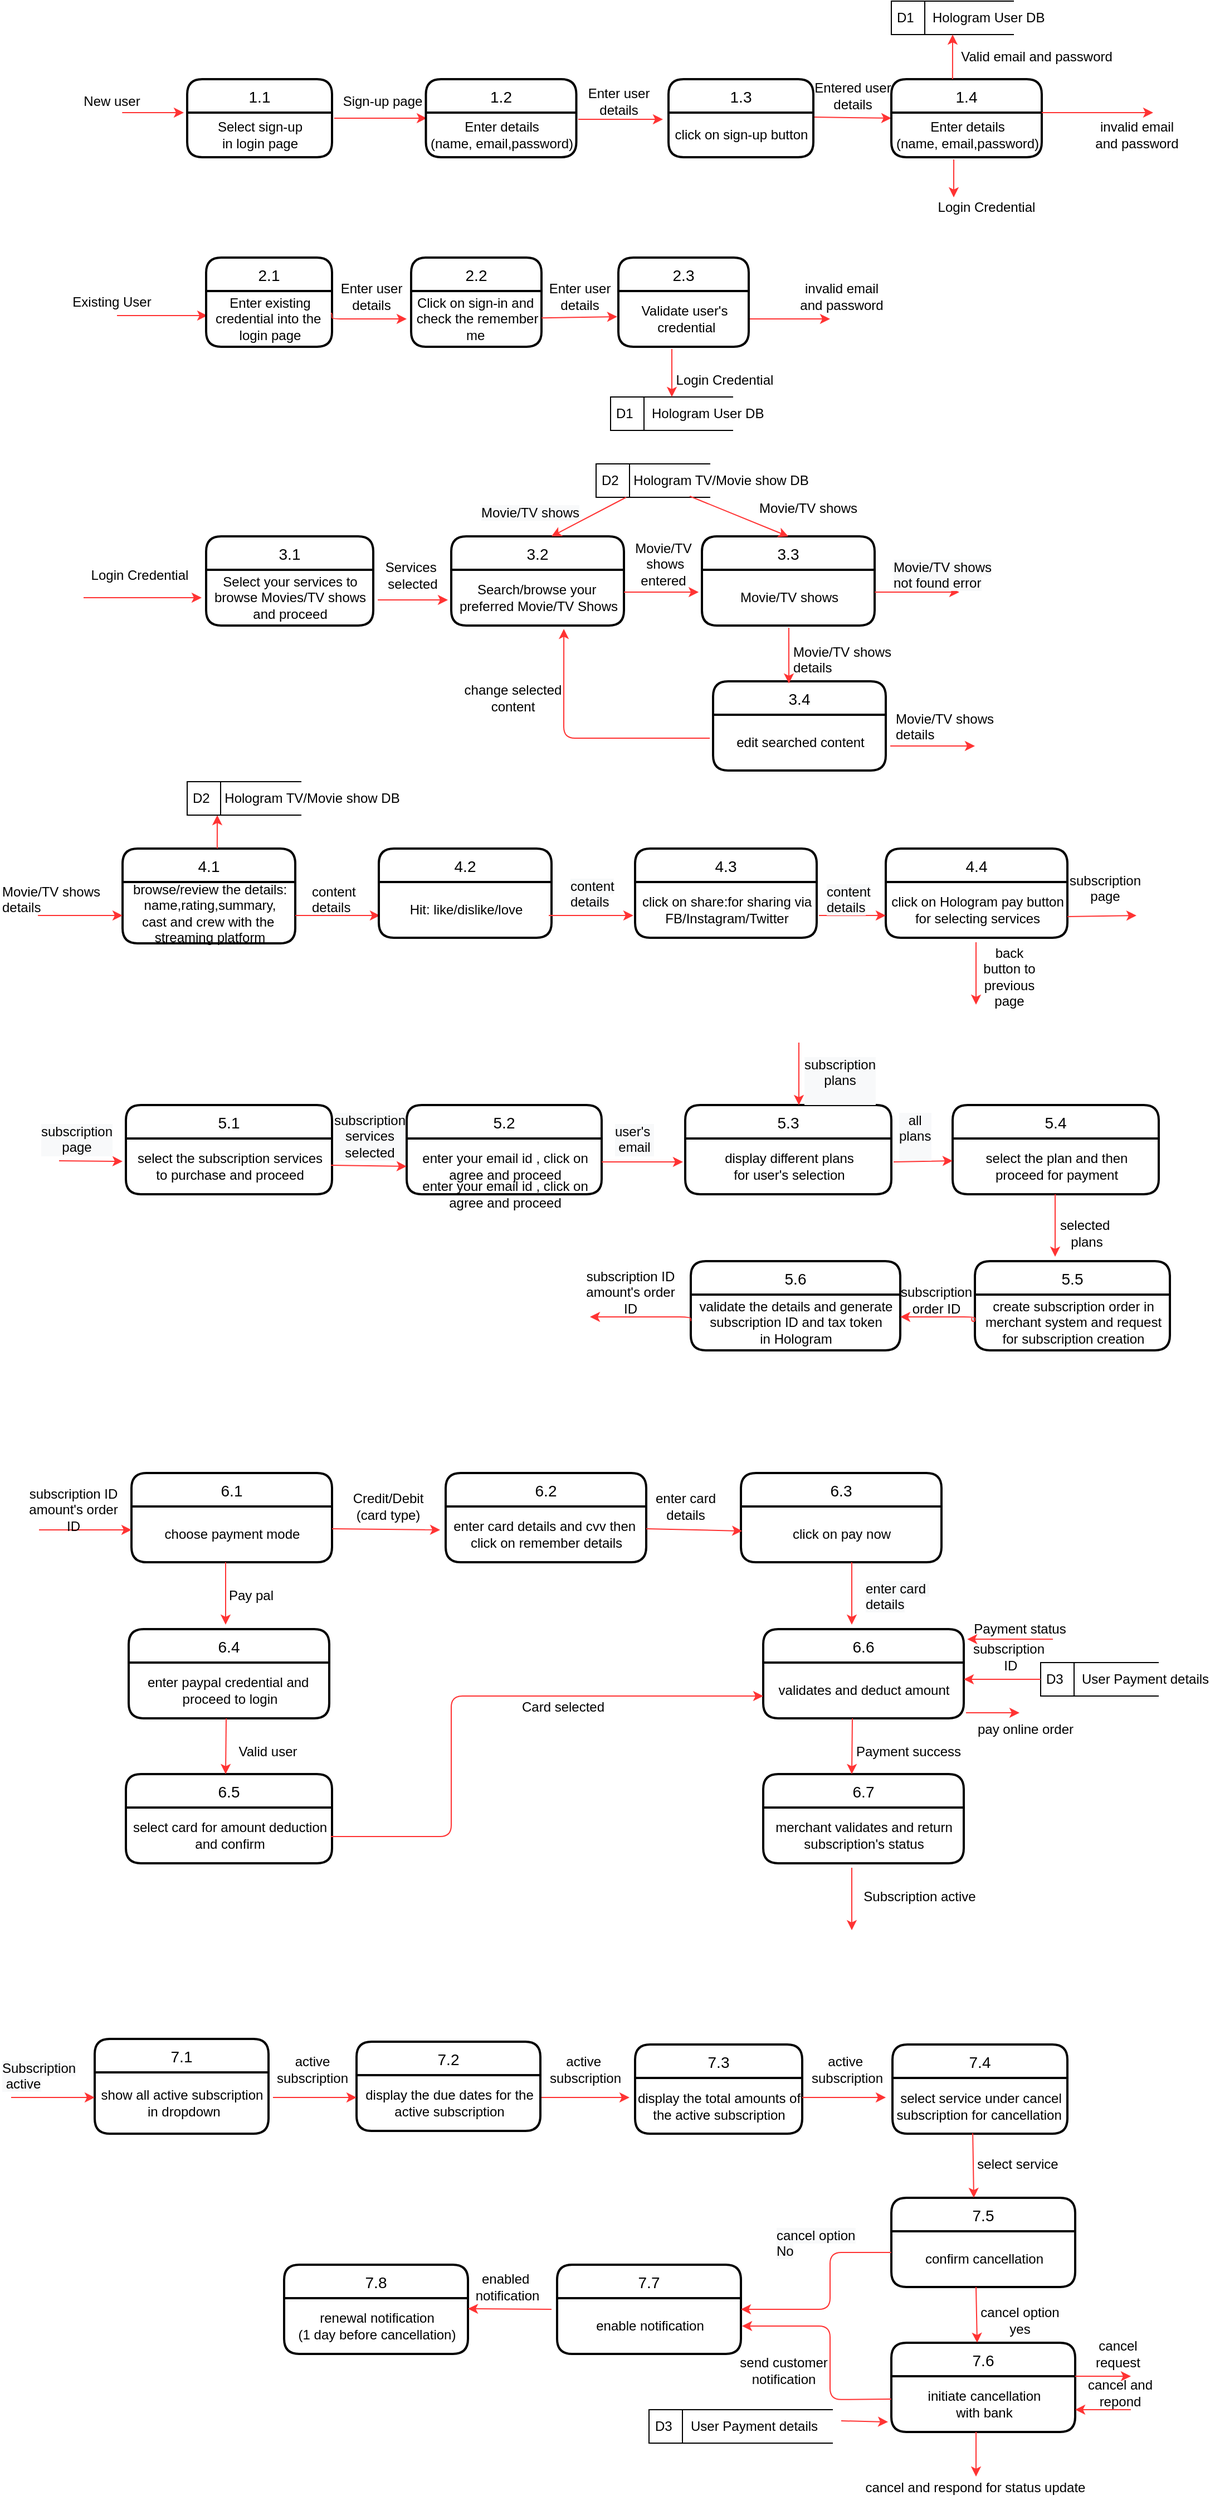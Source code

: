 <mxfile version="13.10.4" type="device"><diagram id="SfngxdQxBdYiOfe5id1z" name="Page-1"><mxGraphModel dx="868" dy="450" grid="0" gridSize="10" guides="1" tooltips="1" connect="1" arrows="1" fold="1" page="1" pageScale="1" pageWidth="827" pageHeight="1169" math="0" shadow="0"><root><mxCell id="0"/><mxCell id="1" parent="0"/><mxCell id="vLeL4ozxLOw9Ei-eO_1e-1" value="" style="endArrow=classic;html=1;fillColor=#FF0000;strokeColor=#FF3333;exitX=0.914;exitY=1;exitDx=0;exitDy=0;exitPerimeter=0;" edge="1" parent="1" source="vLeL4ozxLOw9Ei-eO_1e-21"><mxGeometry width="50" height="50" relative="1" as="geometry"><mxPoint x="130" y="180" as="sourcePoint"/><mxPoint x="190" y="130" as="targetPoint"/><Array as="points"><mxPoint x="130" y="130"/></Array></mxGeometry></mxCell><mxCell id="vLeL4ozxLOw9Ei-eO_1e-2" value="" style="endArrow=classic;html=1;fillColor=#FF0000;strokeColor=#FF3333;entryX=0.009;entryY=0.44;entryDx=0;entryDy=0;entryPerimeter=0;" edge="1" parent="1" target="vLeL4ozxLOw9Ei-eO_1e-6"><mxGeometry width="50" height="50" relative="1" as="geometry"><mxPoint x="130" y="312" as="sourcePoint"/><mxPoint x="444" y="370" as="targetPoint"/><Array as="points"/></mxGeometry></mxCell><mxCell id="vLeL4ozxLOw9Ei-eO_1e-3" value="1.1" style="swimlane;childLayout=stackLayout;horizontal=1;startSize=30;horizontalStack=0;rounded=1;fontSize=14;fontStyle=0;strokeWidth=2;resizeParent=0;resizeLast=1;shadow=0;dashed=0;align=center;" vertex="1" parent="1"><mxGeometry x="193" y="100" width="130" height="70" as="geometry"><mxRectangle x="20" y="370" width="40" height="30" as="alternateBounds"/></mxGeometry></mxCell><mxCell id="vLeL4ozxLOw9Ei-eO_1e-4" value="Select sign-up &lt;br&gt;in login page" style="text;html=1;align=center;verticalAlign=middle;resizable=0;points=[];autosize=1;" vertex="1" parent="vLeL4ozxLOw9Ei-eO_1e-3"><mxGeometry y="30" width="130" height="40" as="geometry"/></mxCell><mxCell id="vLeL4ozxLOw9Ei-eO_1e-5" value="2.1" style="swimlane;childLayout=stackLayout;horizontal=1;startSize=30;horizontalStack=0;rounded=1;fontSize=14;fontStyle=0;strokeWidth=2;resizeParent=0;resizeLast=1;shadow=0;dashed=0;align=center;" vertex="1" parent="1"><mxGeometry x="210" y="260" width="113" height="80" as="geometry"><mxRectangle x="20" y="370" width="40" height="30" as="alternateBounds"/></mxGeometry></mxCell><mxCell id="vLeL4ozxLOw9Ei-eO_1e-6" value="Enter existing &lt;br&gt;credential into the&amp;nbsp;&lt;br&gt;login page" style="text;html=1;align=center;verticalAlign=middle;resizable=0;points=[];autosize=1;" vertex="1" parent="vLeL4ozxLOw9Ei-eO_1e-5"><mxGeometry y="30" width="113" height="50" as="geometry"/></mxCell><mxCell id="vLeL4ozxLOw9Ei-eO_1e-7" value="3.1" style="swimlane;childLayout=stackLayout;horizontal=1;startSize=30;horizontalStack=0;rounded=1;fontSize=14;fontStyle=0;strokeWidth=2;resizeParent=0;resizeLast=1;shadow=0;dashed=0;align=center;" vertex="1" parent="1"><mxGeometry x="210" y="510" width="150" height="80" as="geometry"><mxRectangle x="20" y="370" width="40" height="30" as="alternateBounds"/></mxGeometry></mxCell><mxCell id="vLeL4ozxLOw9Ei-eO_1e-8" value="Select your services to&lt;br&gt;browse Movies/TV shows&lt;br&gt;and proceed" style="text;html=1;align=center;verticalAlign=middle;resizable=0;points=[];autosize=1;" vertex="1" parent="vLeL4ozxLOw9Ei-eO_1e-7"><mxGeometry y="30" width="150" height="50" as="geometry"/></mxCell><mxCell id="vLeL4ozxLOw9Ei-eO_1e-9" value="D2&amp;nbsp; &amp;nbsp; Hologram TV/Movie show DB" style="html=1;dashed=0;whitespace=wrap;shape=mxgraph.dfd.dataStoreID;align=left;spacingLeft=3;points=[[0,0],[0.5,0],[1,0],[0,0.5],[1,0.5],[0,1],[0.5,1],[1,1]];" vertex="1" parent="1"><mxGeometry x="560" y="445" width="102.5" height="30" as="geometry"/></mxCell><mxCell id="vLeL4ozxLOw9Ei-eO_1e-10" value="7.2" style="swimlane;childLayout=stackLayout;horizontal=1;startSize=30;horizontalStack=0;rounded=1;fontSize=14;fontStyle=0;strokeWidth=2;resizeParent=0;resizeLast=1;shadow=0;dashed=0;align=center;" vertex="1" parent="1"><mxGeometry x="345" y="1860" width="165" height="80" as="geometry"><mxRectangle x="20" y="370" width="40" height="30" as="alternateBounds"/></mxGeometry></mxCell><mxCell id="vLeL4ozxLOw9Ei-eO_1e-11" value="display the due dates for the&lt;br&gt;active subscription" style="text;html=1;align=center;verticalAlign=middle;resizable=0;points=[];autosize=1;" vertex="1" parent="vLeL4ozxLOw9Ei-eO_1e-10"><mxGeometry y="30" width="165" height="50" as="geometry"/></mxCell><mxCell id="vLeL4ozxLOw9Ei-eO_1e-12" value="7.1" style="swimlane;childLayout=stackLayout;horizontal=1;startSize=30;horizontalStack=0;rounded=1;fontSize=14;fontStyle=0;strokeWidth=2;resizeParent=0;resizeLast=1;shadow=0;dashed=0;align=center;" vertex="1" parent="1"><mxGeometry x="110" y="1857.5" width="156" height="85" as="geometry"><mxRectangle x="20" y="370" width="40" height="30" as="alternateBounds"/></mxGeometry></mxCell><mxCell id="vLeL4ozxLOw9Ei-eO_1e-13" value="show all active subscription&lt;br&gt;&amp;nbsp;in dropdown" style="text;html=1;align=center;verticalAlign=middle;resizable=0;points=[];autosize=1;" vertex="1" parent="vLeL4ozxLOw9Ei-eO_1e-12"><mxGeometry y="30" width="156" height="55" as="geometry"/></mxCell><mxCell id="vLeL4ozxLOw9Ei-eO_1e-14" value="D1&amp;nbsp; &amp;nbsp; &amp;nbsp;Hologram User DB" style="html=1;dashed=0;whitespace=wrap;shape=mxgraph.dfd.dataStoreID;align=left;spacingLeft=3;points=[[0,0],[0.5,0],[1,0],[0,0.5],[1,0.5],[0,1],[0.5,1],[1,1]];" vertex="1" parent="1"><mxGeometry x="573" y="385" width="110" height="30" as="geometry"/></mxCell><mxCell id="vLeL4ozxLOw9Ei-eO_1e-15" value="" style="edgeStyle=segmentEdgeStyle;endArrow=classic;html=1;strokeColor=#FF3333;fillColor=#FF0000;exitX=0.991;exitY=0.4;exitDx=0;exitDy=0;exitPerimeter=0;" edge="1" parent="1" source="vLeL4ozxLOw9Ei-eO_1e-6"><mxGeometry width="50" height="50" relative="1" as="geometry"><mxPoint x="323" y="307" as="sourcePoint"/><mxPoint x="390" y="315" as="targetPoint"/><Array as="points"><mxPoint x="323" y="310"/><mxPoint x="323" y="315"/></Array></mxGeometry></mxCell><mxCell id="vLeL4ozxLOw9Ei-eO_1e-16" value="" style="endArrow=classic;html=1;fillColor=#FF0000;strokeColor=#FF3333;entryX=0.5;entryY=0;entryDx=0;entryDy=0;" edge="1" parent="1" target="vLeL4ozxLOw9Ei-eO_1e-14"><mxGeometry width="50" height="50" relative="1" as="geometry"><mxPoint x="628" y="342" as="sourcePoint"/><mxPoint x="260" y="343" as="targetPoint"/><Array as="points"/></mxGeometry></mxCell><mxCell id="vLeL4ozxLOw9Ei-eO_1e-17" value="" style="endArrow=classic;html=1;fillColor=#FF0000;strokeColor=#FF3333;entryX=0;entryY=0.5;entryDx=0;entryDy=0;exitX=1;exitY=0.1;exitDx=0;exitDy=0;exitPerimeter=0;" edge="1" parent="1" source="vLeL4ozxLOw9Ei-eO_1e-29" target="vLeL4ozxLOw9Ei-eO_1e-31"><mxGeometry width="50" height="50" relative="1" as="geometry"><mxPoint x="510" y="200" as="sourcePoint"/><mxPoint x="505" y="175" as="targetPoint"/></mxGeometry></mxCell><mxCell id="vLeL4ozxLOw9Ei-eO_1e-18" value="" style="endArrow=classic;html=1;fillColor=#FF0000;strokeColor=#FF3333;exitX=1.013;exitY=0.15;exitDx=0;exitDy=0;exitPerimeter=0;" edge="1" parent="1" source="vLeL4ozxLOw9Ei-eO_1e-27"><mxGeometry width="50" height="50" relative="1" as="geometry"><mxPoint x="630" y="140" as="sourcePoint"/><mxPoint x="620" y="136" as="targetPoint"/></mxGeometry></mxCell><mxCell id="vLeL4ozxLOw9Ei-eO_1e-19" value="D3&amp;nbsp; &amp;nbsp; &amp;nbsp;User Payment details" style="html=1;dashed=0;whitespace=wrap;shape=mxgraph.dfd.dataStoreID;align=left;spacingLeft=3;points=[[0,0],[0.5,0],[1,0],[0,0.5],[1,0.5],[0,1],[0.5,1],[1,1]];" vertex="1" parent="1"><mxGeometry x="959" y="1520" width="106" height="30" as="geometry"/></mxCell><mxCell id="vLeL4ozxLOw9Ei-eO_1e-20" value="&lt;span style=&quot;color: rgba(0 , 0 , 0 , 0) ; font-family: monospace ; font-size: 0px&quot;&gt;%3CmxGraphModel%3E%3Croot%3E%3CmxCell%20id%3D%220%22%2F%3E%3CmxCell%20id%3D%221%22%20parent%3D%220%22%2F%3E%3CmxCell%20id%3D%222%22%20value%3D%22Login%20Credential%22%20style%3D%22text%3Bhtml%3D1%3Balign%3Dcenter%3BverticalAlign%3Dmiddle%3Bresizable%3D0%3Bpoints%3D%5B%5D%3Bautosize%3D1%3B%22%20vertex%3D%221%22%20parent%3D%221%22%3E%3CmxGeometry%20x%3D%22360%22%20y%3D%2260%22%20width%3D%22100%22%20height%3D%2220%22%20as%3D%22geometry%22%2F%3E%3C%2FmxCell%3E%3C%2Froot%3E%3C%2FmxGraphModel%3E&lt;/span&gt;" style="text;html=1;resizable=0;autosize=1;align=center;verticalAlign=middle;points=[];fillColor=none;strokeColor=none;rounded=0;" vertex="1" parent="1"><mxGeometry x="430" y="340" width="20" height="20" as="geometry"/></mxCell><mxCell id="vLeL4ozxLOw9Ei-eO_1e-21" value="New user" style="text;html=1;align=center;verticalAlign=middle;resizable=0;points=[];autosize=1;" vertex="1" parent="1"><mxGeometry x="90" y="110" width="70" height="20" as="geometry"/></mxCell><mxCell id="vLeL4ozxLOw9Ei-eO_1e-22" value="Existing User" style="text;html=1;align=center;verticalAlign=middle;resizable=0;points=[];autosize=1;" vertex="1" parent="1"><mxGeometry x="80" y="290" width="90" height="20" as="geometry"/></mxCell><mxCell id="vLeL4ozxLOw9Ei-eO_1e-23" value="Sign-up page" style="text;html=1;align=center;verticalAlign=middle;resizable=0;points=[];autosize=1;" vertex="1" parent="1"><mxGeometry x="323" y="110" width="90" height="20" as="geometry"/></mxCell><mxCell id="vLeL4ozxLOw9Ei-eO_1e-24" value="Movie/TV&lt;br&gt;&amp;nbsp;shows&lt;br&gt;entered" style="text;html=1;align=center;verticalAlign=middle;resizable=0;points=[];autosize=1;" vertex="1" parent="1"><mxGeometry x="585" y="510" width="70" height="50" as="geometry"/></mxCell><mxCell id="vLeL4ozxLOw9Ei-eO_1e-25" value="" style="endArrow=classic;html=1;fillColor=#FF0000;strokeColor=#FF3333;exitX=1.015;exitY=0.125;exitDx=0;exitDy=0;exitPerimeter=0;entryX=0.006;entryY=0.125;entryDx=0;entryDy=0;entryPerimeter=0;" edge="1" parent="1" source="vLeL4ozxLOw9Ei-eO_1e-4" target="vLeL4ozxLOw9Ei-eO_1e-27"><mxGeometry width="50" height="50" relative="1" as="geometry"><mxPoint x="530" y="170" as="sourcePoint"/><mxPoint x="400" y="135" as="targetPoint"/></mxGeometry></mxCell><mxCell id="vLeL4ozxLOw9Ei-eO_1e-26" value="1.2" style="swimlane;childLayout=stackLayout;horizontal=1;startSize=30;horizontalStack=0;rounded=1;fontSize=14;fontStyle=0;strokeWidth=2;resizeParent=0;resizeLast=1;shadow=0;dashed=0;align=center;" vertex="1" parent="1"><mxGeometry x="407.25" y="100" width="135" height="70" as="geometry"><mxRectangle x="20" y="370" width="40" height="30" as="alternateBounds"/></mxGeometry></mxCell><mxCell id="vLeL4ozxLOw9Ei-eO_1e-27" value="Enter details&lt;br&gt;(name, email,password)" style="text;html=1;align=center;verticalAlign=middle;resizable=0;points=[];autosize=1;" vertex="1" parent="vLeL4ozxLOw9Ei-eO_1e-26"><mxGeometry y="30" width="135" height="40" as="geometry"/></mxCell><mxCell id="vLeL4ozxLOw9Ei-eO_1e-28" value="1.3" style="swimlane;childLayout=stackLayout;horizontal=1;startSize=30;horizontalStack=0;rounded=1;fontSize=14;fontStyle=0;strokeWidth=2;resizeParent=0;resizeLast=1;shadow=0;dashed=0;align=center;" vertex="1" parent="1"><mxGeometry x="625" y="100" width="130" height="70" as="geometry"><mxRectangle x="20" y="370" width="40" height="30" as="alternateBounds"/></mxGeometry></mxCell><mxCell id="vLeL4ozxLOw9Ei-eO_1e-29" value="click on sign-up button" style="text;html=1;align=center;verticalAlign=middle;resizable=0;points=[];autosize=1;" vertex="1" parent="vLeL4ozxLOw9Ei-eO_1e-28"><mxGeometry y="30" width="130" height="40" as="geometry"/></mxCell><mxCell id="vLeL4ozxLOw9Ei-eO_1e-30" value="Enter user&lt;br&gt;details" style="text;html=1;align=center;verticalAlign=middle;resizable=0;points=[];autosize=1;" vertex="1" parent="1"><mxGeometry x="545" y="105" width="70" height="30" as="geometry"/></mxCell><mxCell id="vLeL4ozxLOw9Ei-eO_1e-31" value="1.4" style="swimlane;childLayout=stackLayout;horizontal=1;startSize=30;horizontalStack=0;rounded=1;fontSize=14;fontStyle=0;strokeWidth=2;resizeParent=0;resizeLast=1;shadow=0;dashed=0;align=center;" vertex="1" parent="1"><mxGeometry x="825" y="100" width="135" height="70" as="geometry"><mxRectangle x="20" y="370" width="40" height="30" as="alternateBounds"/></mxGeometry></mxCell><mxCell id="vLeL4ozxLOw9Ei-eO_1e-32" value="Enter details&lt;br&gt;(name, email,password)" style="text;html=1;align=center;verticalAlign=middle;resizable=0;points=[];autosize=1;" vertex="1" parent="vLeL4ozxLOw9Ei-eO_1e-31"><mxGeometry y="30" width="135" height="40" as="geometry"/></mxCell><mxCell id="vLeL4ozxLOw9Ei-eO_1e-33" value="Entered user&lt;br&gt;details" style="text;html=1;align=center;verticalAlign=middle;resizable=0;points=[];autosize=1;" vertex="1" parent="1"><mxGeometry x="750" y="100" width="80" height="30" as="geometry"/></mxCell><mxCell id="vLeL4ozxLOw9Ei-eO_1e-34" value="D1&amp;nbsp; &amp;nbsp; &amp;nbsp;Hologram User DB" style="html=1;dashed=0;whitespace=wrap;shape=mxgraph.dfd.dataStoreID;align=left;spacingLeft=3;points=[[0,0],[0.5,0],[1,0],[0,0.5],[1,0.5],[0,1],[0.5,1],[1,1]];" vertex="1" parent="1"><mxGeometry x="825" y="30" width="110" height="30" as="geometry"/></mxCell><mxCell id="vLeL4ozxLOw9Ei-eO_1e-35" value="" style="endArrow=classic;html=1;fillColor=#FF0000;strokeColor=#FF3333;exitX=0.407;exitY=0;exitDx=0;exitDy=0;entryX=0.5;entryY=1;entryDx=0;entryDy=0;exitPerimeter=0;" edge="1" parent="1" source="vLeL4ozxLOw9Ei-eO_1e-31" target="vLeL4ozxLOw9Ei-eO_1e-34"><mxGeometry width="50" height="50" relative="1" as="geometry"><mxPoint x="268" y="390" as="sourcePoint"/><mxPoint x="267.008" y="350" as="targetPoint"/><Array as="points"/></mxGeometry></mxCell><mxCell id="vLeL4ozxLOw9Ei-eO_1e-36" value="Valid email and password" style="text;html=1;align=center;verticalAlign=middle;resizable=0;points=[];autosize=1;" vertex="1" parent="1"><mxGeometry x="880" y="70" width="150" height="20" as="geometry"/></mxCell><mxCell id="vLeL4ozxLOw9Ei-eO_1e-37" value="" style="endArrow=classic;html=1;fillColor=#FF0000;strokeColor=#FF3333;" edge="1" parent="1"><mxGeometry width="50" height="50" relative="1" as="geometry"><mxPoint x="960" y="130" as="sourcePoint"/><mxPoint x="1060" y="130" as="targetPoint"/><Array as="points"/></mxGeometry></mxCell><mxCell id="vLeL4ozxLOw9Ei-eO_1e-38" value="invalid email &lt;br&gt;and password" style="text;html=1;align=center;verticalAlign=middle;resizable=0;points=[];autosize=1;" vertex="1" parent="1"><mxGeometry x="1000" y="135" width="90" height="30" as="geometry"/></mxCell><mxCell id="vLeL4ozxLOw9Ei-eO_1e-39" value="" style="endArrow=classic;html=1;fillColor=#FF0000;strokeColor=#FF3333;exitX=0.415;exitY=1.05;exitDx=0;exitDy=0;exitPerimeter=0;entryX=0.21;entryY=0.05;entryDx=0;entryDy=0;entryPerimeter=0;" edge="1" parent="1" source="vLeL4ozxLOw9Ei-eO_1e-32" target="vLeL4ozxLOw9Ei-eO_1e-40"><mxGeometry width="50" height="50" relative="1" as="geometry"><mxPoint x="970" y="140" as="sourcePoint"/><mxPoint x="900" y="210" as="targetPoint"/><Array as="points"/></mxGeometry></mxCell><mxCell id="vLeL4ozxLOw9Ei-eO_1e-40" value="Login Credential" style="text;html=1;align=center;verticalAlign=middle;resizable=0;points=[];autosize=1;" vertex="1" parent="1"><mxGeometry x="860" y="205" width="100" height="20" as="geometry"/></mxCell><mxCell id="vLeL4ozxLOw9Ei-eO_1e-41" value="2.2" style="swimlane;childLayout=stackLayout;horizontal=1;startSize=30;horizontalStack=0;rounded=1;fontSize=14;fontStyle=0;strokeWidth=2;resizeParent=0;resizeLast=1;shadow=0;dashed=0;align=center;" vertex="1" parent="1"><mxGeometry x="394" y="260" width="117" height="80" as="geometry"><mxRectangle x="20" y="370" width="40" height="30" as="alternateBounds"/></mxGeometry></mxCell><mxCell id="vLeL4ozxLOw9Ei-eO_1e-42" value="Click on sign-in and&amp;nbsp;&lt;br&gt;check the remember&lt;br&gt;me&amp;nbsp;" style="text;html=1;align=center;verticalAlign=middle;resizable=0;points=[];autosize=1;" vertex="1" parent="vLeL4ozxLOw9Ei-eO_1e-41"><mxGeometry y="30" width="117" height="50" as="geometry"/></mxCell><mxCell id="vLeL4ozxLOw9Ei-eO_1e-43" value="Enter user&lt;br&gt;details" style="text;html=1;align=center;verticalAlign=middle;resizable=0;points=[];autosize=1;" vertex="1" parent="1"><mxGeometry x="323" y="280" width="70" height="30" as="geometry"/></mxCell><mxCell id="vLeL4ozxLOw9Ei-eO_1e-44" value="2.3" style="swimlane;childLayout=stackLayout;horizontal=1;startSize=30;horizontalStack=0;rounded=1;fontSize=14;fontStyle=0;strokeWidth=2;resizeParent=0;resizeLast=1;shadow=0;dashed=0;align=center;" vertex="1" parent="1"><mxGeometry x="580" y="260" width="117" height="80" as="geometry"><mxRectangle x="20" y="370" width="40" height="30" as="alternateBounds"/></mxGeometry></mxCell><mxCell id="vLeL4ozxLOw9Ei-eO_1e-45" value="Validate user's&lt;br&gt;&amp;nbsp;credential" style="text;html=1;align=center;verticalAlign=middle;resizable=0;points=[];autosize=1;" vertex="1" parent="vLeL4ozxLOw9Ei-eO_1e-44"><mxGeometry y="30" width="117" height="50" as="geometry"/></mxCell><mxCell id="vLeL4ozxLOw9Ei-eO_1e-46" value="" style="endArrow=classic;html=1;fillColor=#FF0000;strokeColor=#FF3333;entryX=-0.009;entryY=0.46;entryDx=0;entryDy=0;entryPerimeter=0;" edge="1" parent="1" source="vLeL4ozxLOw9Ei-eO_1e-42" target="vLeL4ozxLOw9Ei-eO_1e-45"><mxGeometry width="50" height="50" relative="1" as="geometry"><mxPoint x="545.99" y="340" as="sourcePoint"/><mxPoint x="544.998" y="300" as="targetPoint"/><Array as="points"/></mxGeometry></mxCell><mxCell id="vLeL4ozxLOw9Ei-eO_1e-47" value="Enter user&lt;br&gt;details" style="text;html=1;align=center;verticalAlign=middle;resizable=0;points=[];autosize=1;" vertex="1" parent="1"><mxGeometry x="510" y="280" width="70" height="30" as="geometry"/></mxCell><mxCell id="vLeL4ozxLOw9Ei-eO_1e-48" value="Login Credential" style="text;html=1;align=center;verticalAlign=middle;resizable=0;points=[];autosize=1;" vertex="1" parent="1"><mxGeometry x="625" y="360" width="100" height="20" as="geometry"/></mxCell><mxCell id="vLeL4ozxLOw9Ei-eO_1e-49" value="" style="endArrow=classic;html=1;fillColor=#FF0000;strokeColor=#FF3333;" edge="1" parent="1"><mxGeometry width="50" height="50" relative="1" as="geometry"><mxPoint x="698" y="315" as="sourcePoint"/><mxPoint x="770" y="315" as="targetPoint"/><Array as="points"/></mxGeometry></mxCell><mxCell id="vLeL4ozxLOw9Ei-eO_1e-50" value="invalid email &lt;br&gt;and password" style="text;html=1;align=center;verticalAlign=middle;resizable=0;points=[];autosize=1;" vertex="1" parent="1"><mxGeometry x="735" y="280" width="90" height="30" as="geometry"/></mxCell><mxCell id="vLeL4ozxLOw9Ei-eO_1e-51" value="Login Credential" style="text;html=1;align=center;verticalAlign=middle;resizable=0;points=[];autosize=1;" vertex="1" parent="1"><mxGeometry x="100" y="535" width="100" height="20" as="geometry"/></mxCell><mxCell id="vLeL4ozxLOw9Ei-eO_1e-52" value="3.2" style="swimlane;childLayout=stackLayout;horizontal=1;startSize=30;horizontalStack=0;rounded=1;fontSize=14;fontStyle=0;strokeWidth=2;resizeParent=0;resizeLast=1;shadow=0;dashed=0;align=center;" vertex="1" parent="1"><mxGeometry x="430" y="510" width="155" height="80" as="geometry"><mxRectangle x="20" y="370" width="40" height="30" as="alternateBounds"/></mxGeometry></mxCell><mxCell id="vLeL4ozxLOw9Ei-eO_1e-53" value="Search/browse your&amp;nbsp;&lt;br&gt;preferred Movie/TV Shows" style="text;html=1;align=center;verticalAlign=middle;resizable=0;points=[];autosize=1;" vertex="1" parent="vLeL4ozxLOw9Ei-eO_1e-52"><mxGeometry y="30" width="155" height="50" as="geometry"/></mxCell><mxCell id="vLeL4ozxLOw9Ei-eO_1e-54" value="" style="edgeStyle=segmentEdgeStyle;endArrow=classic;html=1;strokeColor=#FF3333;fillColor=#FF0000;exitX=1.027;exitY=0.54;exitDx=0;exitDy=0;exitPerimeter=0;" edge="1" parent="1" source="vLeL4ozxLOw9Ei-eO_1e-8"><mxGeometry width="50" height="50" relative="1" as="geometry"><mxPoint x="420.5" y="633.7" as="sourcePoint"/><mxPoint x="427" y="567" as="targetPoint"/><Array as="points"><mxPoint x="410" y="567"/><mxPoint x="410" y="567"/></Array></mxGeometry></mxCell><mxCell id="vLeL4ozxLOw9Ei-eO_1e-55" value="" style="edgeStyle=segmentEdgeStyle;endArrow=classic;html=1;strokeColor=#FF3333;fillColor=#FF0000;" edge="1" parent="1"><mxGeometry width="50" height="50" relative="1" as="geometry"><mxPoint x="100" y="565" as="sourcePoint"/><mxPoint x="206" y="565" as="targetPoint"/><Array as="points"><mxPoint x="206" y="565"/></Array></mxGeometry></mxCell><mxCell id="vLeL4ozxLOw9Ei-eO_1e-56" value="Services&amp;nbsp;&lt;br&gt;selected" style="text;html=1;align=center;verticalAlign=middle;resizable=0;points=[];autosize=1;" vertex="1" parent="1"><mxGeometry x="365" y="530" width="60" height="30" as="geometry"/></mxCell><mxCell id="vLeL4ozxLOw9Ei-eO_1e-57" value="3.3" style="swimlane;childLayout=stackLayout;horizontal=1;startSize=30;horizontalStack=0;rounded=1;fontSize=14;fontStyle=0;strokeWidth=2;resizeParent=0;resizeLast=1;shadow=0;dashed=0;align=center;" vertex="1" parent="1"><mxGeometry x="655" y="510" width="155" height="80" as="geometry"><mxRectangle x="20" y="370" width="40" height="30" as="alternateBounds"/></mxGeometry></mxCell><mxCell id="vLeL4ozxLOw9Ei-eO_1e-58" value="Movie/TV shows" style="text;html=1;align=center;verticalAlign=middle;resizable=0;points=[];autosize=1;" vertex="1" parent="vLeL4ozxLOw9Ei-eO_1e-57"><mxGeometry y="30" width="155" height="50" as="geometry"/></mxCell><mxCell id="vLeL4ozxLOw9Ei-eO_1e-59" value="3.4" style="swimlane;childLayout=stackLayout;horizontal=1;startSize=30;horizontalStack=0;rounded=1;fontSize=14;fontStyle=0;strokeWidth=2;resizeParent=0;resizeLast=1;shadow=0;dashed=0;align=center;" vertex="1" parent="1"><mxGeometry x="665" y="640" width="155" height="80" as="geometry"><mxRectangle x="20" y="370" width="40" height="30" as="alternateBounds"/></mxGeometry></mxCell><mxCell id="vLeL4ozxLOw9Ei-eO_1e-60" value="edit searched content" style="text;html=1;align=center;verticalAlign=middle;resizable=0;points=[];autosize=1;" vertex="1" parent="vLeL4ozxLOw9Ei-eO_1e-59"><mxGeometry y="30" width="155" height="50" as="geometry"/></mxCell><mxCell id="vLeL4ozxLOw9Ei-eO_1e-61" value="" style="edgeStyle=segmentEdgeStyle;endArrow=classic;html=1;strokeColor=#FF3333;fillColor=#FF0000;exitX=1.027;exitY=0.54;exitDx=0;exitDy=0;exitPerimeter=0;entryX=-0.019;entryY=0.4;entryDx=0;entryDy=0;entryPerimeter=0;" edge="1" parent="1" target="vLeL4ozxLOw9Ei-eO_1e-58"><mxGeometry width="50" height="50" relative="1" as="geometry"><mxPoint x="585" y="560" as="sourcePoint"/><mxPoint x="640" y="560" as="targetPoint"/><Array as="points"/></mxGeometry></mxCell><mxCell id="vLeL4ozxLOw9Ei-eO_1e-62" value="" style="endArrow=classic;html=1;fillColor=#FF0000;strokeColor=#FF3333;entryX=0.5;entryY=0;entryDx=0;entryDy=0;exitX=0.82;exitY=0.967;exitDx=0;exitDy=0;exitPerimeter=0;" edge="1" parent="1" source="vLeL4ozxLOw9Ei-eO_1e-9" target="vLeL4ozxLOw9Ei-eO_1e-57"><mxGeometry width="50" height="50" relative="1" as="geometry"><mxPoint x="755" y="459.5" as="sourcePoint"/><mxPoint x="827" y="459.5" as="targetPoint"/><Array as="points"/></mxGeometry></mxCell><mxCell id="vLeL4ozxLOw9Ei-eO_1e-63" value="" style="endArrow=classic;html=1;fillColor=#FF0000;strokeColor=#FF3333;exitX=0.263;exitY=1;exitDx=0;exitDy=0;exitPerimeter=0;" edge="1" parent="1" source="vLeL4ozxLOw9Ei-eO_1e-9"><mxGeometry width="50" height="50" relative="1" as="geometry"><mxPoint x="460" y="490" as="sourcePoint"/><mxPoint x="520" y="510" as="targetPoint"/><Array as="points"/></mxGeometry></mxCell><mxCell id="vLeL4ozxLOw9Ei-eO_1e-64" value="&lt;br&gt;&lt;br&gt;&lt;span style=&quot;font-family: &amp;#34;helvetica&amp;#34;&quot;&gt;Movie/TV shows&lt;/span&gt;" style="text;html=1;align=center;verticalAlign=middle;resizable=0;points=[];autosize=1;" vertex="1" parent="1"><mxGeometry x="700" y="445" width="100" height="50" as="geometry"/></mxCell><mxCell id="vLeL4ozxLOw9Ei-eO_1e-65" value="&lt;span style=&quot;color: rgb(0, 0, 0); font-family: helvetica; font-size: 12px; font-style: normal; font-weight: 400; letter-spacing: normal; text-align: center; text-indent: 0px; text-transform: none; word-spacing: 0px; background-color: rgb(248, 249, 250); display: inline; float: none;&quot;&gt;Movie/TV shows&lt;/span&gt;" style="text;whiteSpace=wrap;html=1;" vertex="1" parent="1"><mxGeometry x="455" y="475" width="110" height="30" as="geometry"/></mxCell><mxCell id="vLeL4ozxLOw9Ei-eO_1e-66" value="" style="endArrow=classic;html=1;fillColor=#FF0000;strokeColor=#FF3333;entryX=0.439;entryY=0.025;entryDx=0;entryDy=0;entryPerimeter=0;exitX=0.503;exitY=1.04;exitDx=0;exitDy=0;exitPerimeter=0;" edge="1" parent="1" source="vLeL4ozxLOw9Ei-eO_1e-58" target="vLeL4ozxLOw9Ei-eO_1e-59"><mxGeometry width="50" height="50" relative="1" as="geometry"><mxPoint x="900" y="489.5" as="sourcePoint"/><mxPoint x="972" y="489.5" as="targetPoint"/><Array as="points"/></mxGeometry></mxCell><mxCell id="vLeL4ozxLOw9Ei-eO_1e-67" value="" style="endArrow=classic;html=1;fillColor=#FF0000;strokeColor=#FF3333;exitX=-0.019;exitY=0.42;exitDx=0;exitDy=0;exitPerimeter=0;entryX=0.652;entryY=1.06;entryDx=0;entryDy=0;entryPerimeter=0;" edge="1" parent="1" source="vLeL4ozxLOw9Ei-eO_1e-60" target="vLeL4ozxLOw9Ei-eO_1e-53"><mxGeometry width="50" height="50" relative="1" as="geometry"><mxPoint x="928" y="590" as="sourcePoint"/><mxPoint x="1000" y="590" as="targetPoint"/><Array as="points"><mxPoint x="531" y="691"/></Array></mxGeometry></mxCell><mxCell id="vLeL4ozxLOw9Ei-eO_1e-68" value="change selected&lt;br&gt;content" style="text;html=1;align=center;verticalAlign=middle;resizable=0;points=[];autosize=1;" vertex="1" parent="1"><mxGeometry x="435" y="640" width="100" height="30" as="geometry"/></mxCell><mxCell id="vLeL4ozxLOw9Ei-eO_1e-69" value="" style="endArrow=classic;html=1;fillColor=#FF0000;strokeColor=#FF3333;exitX=1.026;exitY=0.56;exitDx=0;exitDy=0;exitPerimeter=0;" edge="1" parent="1" source="vLeL4ozxLOw9Ei-eO_1e-60"><mxGeometry width="50" height="50" relative="1" as="geometry"><mxPoint x="742.965" y="602" as="sourcePoint"/><mxPoint x="900" y="698" as="targetPoint"/><Array as="points"/></mxGeometry></mxCell><mxCell id="vLeL4ozxLOw9Ei-eO_1e-70" value="&lt;span style=&quot;font-family: &amp;#34;helvetica&amp;#34; ; text-align: center&quot;&gt;Movie/TV shows details&lt;/span&gt;" style="text;whiteSpace=wrap;html=1;" vertex="1" parent="1"><mxGeometry x="735" y="600" width="110" height="30" as="geometry"/></mxCell><mxCell id="vLeL4ozxLOw9Ei-eO_1e-71" value="&lt;span style=&quot;font-family: &amp;#34;helvetica&amp;#34; ; text-align: center&quot;&gt;Movie/TV shows details&lt;/span&gt;" style="text;whiteSpace=wrap;html=1;" vertex="1" parent="1"><mxGeometry x="827" y="660" width="110" height="30" as="geometry"/></mxCell><mxCell id="vLeL4ozxLOw9Ei-eO_1e-72" value="" style="endArrow=classic;html=1;fillColor=#FF0000;strokeColor=#FF3333;exitX=1.026;exitY=0.56;exitDx=0;exitDy=0;exitPerimeter=0;" edge="1" parent="1"><mxGeometry width="50" height="50" relative="1" as="geometry"><mxPoint x="810.0" y="560" as="sourcePoint"/><mxPoint x="885.97" y="560" as="targetPoint"/><Array as="points"/></mxGeometry></mxCell><mxCell id="vLeL4ozxLOw9Ei-eO_1e-73" value="&lt;br style=&quot;color: rgb(0 , 0 , 0) ; font-family: &amp;#34;helvetica&amp;#34; ; font-size: 12px ; font-style: normal ; font-weight: 400 ; letter-spacing: normal ; text-align: center ; text-indent: 0px ; text-transform: none ; word-spacing: 0px ; background-color: rgb(248 , 249 , 250)&quot;&gt;&lt;br style=&quot;color: rgb(0 , 0 , 0) ; font-family: &amp;#34;helvetica&amp;#34; ; font-size: 12px ; font-style: normal ; font-weight: 400 ; letter-spacing: normal ; text-align: center ; text-indent: 0px ; text-transform: none ; word-spacing: 0px ; background-color: rgb(248 , 249 , 250)&quot;&gt;&lt;span style=&quot;color: rgb(0 , 0 , 0) ; font-size: 12px ; font-style: normal ; font-weight: 400 ; letter-spacing: normal ; text-align: center ; text-indent: 0px ; text-transform: none ; word-spacing: 0px ; background-color: rgb(248 , 249 , 250) ; font-family: &amp;#34;helvetica&amp;#34;&quot;&gt;Movie/TV shows not found error&lt;/span&gt;" style="text;whiteSpace=wrap;html=1;" vertex="1" parent="1"><mxGeometry x="825" y="495" width="110" height="60" as="geometry"/></mxCell><mxCell id="vLeL4ozxLOw9Ei-eO_1e-74" value="4.1" style="swimlane;childLayout=stackLayout;horizontal=1;startSize=30;horizontalStack=0;rounded=1;fontSize=14;fontStyle=0;strokeWidth=2;resizeParent=0;resizeLast=1;shadow=0;dashed=0;align=center;" vertex="1" parent="1"><mxGeometry x="135" y="790" width="155" height="85" as="geometry"><mxRectangle x="20" y="370" width="40" height="30" as="alternateBounds"/></mxGeometry></mxCell><mxCell id="vLeL4ozxLOw9Ei-eO_1e-75" value="browse/review the details:&lt;br&gt;name,rating,summary,&lt;br&gt;cast and crew with the&amp;nbsp;&lt;br&gt;streaming platform" style="text;html=1;align=center;verticalAlign=middle;resizable=0;points=[];autosize=1;" vertex="1" parent="vLeL4ozxLOw9Ei-eO_1e-74"><mxGeometry y="30" width="155" height="55" as="geometry"/></mxCell><mxCell id="vLeL4ozxLOw9Ei-eO_1e-76" value="&lt;span style=&quot;font-family: &amp;#34;helvetica&amp;#34; ; text-align: center&quot;&gt;Movie/TV shows details&lt;/span&gt;" style="text;whiteSpace=wrap;html=1;" vertex="1" parent="1"><mxGeometry x="25" y="815" width="110" height="30" as="geometry"/></mxCell><mxCell id="vLeL4ozxLOw9Ei-eO_1e-77" value="" style="endArrow=classic;html=1;fillColor=#FF0000;strokeColor=#FF3333;exitX=1.026;exitY=0.56;exitDx=0;exitDy=0;exitPerimeter=0;" edge="1" parent="1"><mxGeometry width="50" height="50" relative="1" as="geometry"><mxPoint x="290.0" y="850" as="sourcePoint"/><mxPoint x="365.97" y="850" as="targetPoint"/><Array as="points"/></mxGeometry></mxCell><mxCell id="vLeL4ozxLOw9Ei-eO_1e-78" value="" style="endArrow=classic;html=1;fillColor=#FF0000;strokeColor=#FF3333;exitX=1.026;exitY=0.56;exitDx=0;exitDy=0;exitPerimeter=0;" edge="1" parent="1"><mxGeometry width="50" height="50" relative="1" as="geometry"><mxPoint x="59.03" y="850" as="sourcePoint"/><mxPoint x="135.0" y="850" as="targetPoint"/><Array as="points"/></mxGeometry></mxCell><mxCell id="vLeL4ozxLOw9Ei-eO_1e-79" value="4.2" style="swimlane;childLayout=stackLayout;horizontal=1;startSize=30;horizontalStack=0;rounded=1;fontSize=14;fontStyle=0;strokeWidth=2;resizeParent=0;resizeLast=1;shadow=0;dashed=0;align=center;" vertex="1" parent="1"><mxGeometry x="365" y="790" width="155" height="80" as="geometry"><mxRectangle x="20" y="370" width="40" height="30" as="alternateBounds"/></mxGeometry></mxCell><mxCell id="vLeL4ozxLOw9Ei-eO_1e-80" value="Hit: like/dislike/love" style="text;html=1;align=center;verticalAlign=middle;resizable=0;points=[];autosize=1;" vertex="1" parent="vLeL4ozxLOw9Ei-eO_1e-79"><mxGeometry y="30" width="155" height="50" as="geometry"/></mxCell><mxCell id="vLeL4ozxLOw9Ei-eO_1e-81" value="" style="endArrow=classic;html=1;fillColor=#FF0000;strokeColor=#FF3333;exitX=1.026;exitY=0.56;exitDx=0;exitDy=0;exitPerimeter=0;" edge="1" parent="1"><mxGeometry width="50" height="50" relative="1" as="geometry"><mxPoint x="517.5" y="850" as="sourcePoint"/><mxPoint x="593.47" y="850" as="targetPoint"/><Array as="points"/></mxGeometry></mxCell><mxCell id="vLeL4ozxLOw9Ei-eO_1e-82" value="4.3" style="swimlane;childLayout=stackLayout;horizontal=1;startSize=30;horizontalStack=0;rounded=1;fontSize=14;fontStyle=0;strokeWidth=2;resizeParent=0;resizeLast=1;shadow=0;dashed=0;align=center;" vertex="1" parent="1"><mxGeometry x="595" y="790" width="163" height="80" as="geometry"><mxRectangle x="20" y="370" width="40" height="30" as="alternateBounds"/></mxGeometry></mxCell><mxCell id="vLeL4ozxLOw9Ei-eO_1e-83" value="click on share:for sharing via&lt;br&gt;FB/Instagram/Twitter&lt;br&gt;" style="text;html=1;align=center;verticalAlign=middle;resizable=0;points=[];autosize=1;" vertex="1" parent="vLeL4ozxLOw9Ei-eO_1e-82"><mxGeometry y="30" width="163" height="50" as="geometry"/></mxCell><mxCell id="vLeL4ozxLOw9Ei-eO_1e-84" value="4.4" style="swimlane;childLayout=stackLayout;horizontal=1;startSize=30;horizontalStack=0;rounded=1;fontSize=14;fontStyle=0;strokeWidth=2;resizeParent=0;resizeLast=1;shadow=0;dashed=0;align=center;" vertex="1" parent="1"><mxGeometry x="820" y="790" width="163" height="80" as="geometry"><mxRectangle x="20" y="370" width="40" height="30" as="alternateBounds"/></mxGeometry></mxCell><mxCell id="vLeL4ozxLOw9Ei-eO_1e-85" value="click on Hologram pay button&lt;br&gt;for selecting services" style="text;html=1;align=center;verticalAlign=middle;resizable=0;points=[];autosize=1;" vertex="1" parent="vLeL4ozxLOw9Ei-eO_1e-84"><mxGeometry y="30" width="163" height="50" as="geometry"/></mxCell><mxCell id="vLeL4ozxLOw9Ei-eO_1e-86" value="" style="endArrow=classic;html=1;fillColor=#FF0000;strokeColor=#FF3333;" edge="1" parent="1"><mxGeometry width="50" height="50" relative="1" as="geometry"><mxPoint x="760" y="850" as="sourcePoint"/><mxPoint x="820.0" y="850" as="targetPoint"/><Array as="points"/></mxGeometry></mxCell><mxCell id="vLeL4ozxLOw9Ei-eO_1e-87" value="" style="endArrow=classic;html=1;fillColor=#FF0000;strokeColor=#FF3333;exitX=1;exitY=0.62;exitDx=0;exitDy=0;exitPerimeter=0;" edge="1" parent="1" source="vLeL4ozxLOw9Ei-eO_1e-85"><mxGeometry width="50" height="50" relative="1" as="geometry"><mxPoint x="990" y="850" as="sourcePoint"/><mxPoint x="1045" y="850" as="targetPoint"/><Array as="points"/></mxGeometry></mxCell><mxCell id="vLeL4ozxLOw9Ei-eO_1e-88" value="" style="endArrow=classic;html=1;fillColor=#FF0000;strokeColor=#FF3333;" edge="1" parent="1"><mxGeometry width="50" height="50" relative="1" as="geometry"><mxPoint x="901" y="874" as="sourcePoint"/><mxPoint x="901" y="930" as="targetPoint"/><Array as="points"/></mxGeometry></mxCell><mxCell id="vLeL4ozxLOw9Ei-eO_1e-89" value="" style="endArrow=classic;html=1;fillColor=#FF0000;strokeColor=#FF3333;exitX=0.548;exitY=0;exitDx=0;exitDy=0;exitPerimeter=0;" edge="1" parent="1" source="vLeL4ozxLOw9Ei-eO_1e-74"><mxGeometry width="50" height="50" relative="1" as="geometry"><mxPoint x="220" y="780" as="sourcePoint"/><mxPoint x="220" y="760" as="targetPoint"/><Array as="points"/></mxGeometry></mxCell><mxCell id="vLeL4ozxLOw9Ei-eO_1e-90" value="D2&amp;nbsp; &amp;nbsp; Hologram TV/Movie show DB" style="html=1;dashed=0;whitespace=wrap;shape=mxgraph.dfd.dataStoreID;align=left;spacingLeft=3;points=[[0,0],[0.5,0],[1,0],[0,0.5],[1,0.5],[0,1],[0.5,1],[1,1]];" vertex="1" parent="1"><mxGeometry x="193" y="730" width="102.5" height="30" as="geometry"/></mxCell><mxCell id="vLeL4ozxLOw9Ei-eO_1e-91" value="&lt;span style=&quot;font-family: &amp;#34;helvetica&amp;#34; ; text-align: center&quot;&gt;content&lt;br&gt;details&lt;br&gt;&lt;/span&gt;" style="text;whiteSpace=wrap;html=1;" vertex="1" parent="1"><mxGeometry x="303" y="815" width="110" height="30" as="geometry"/></mxCell><mxCell id="vLeL4ozxLOw9Ei-eO_1e-92" value="&lt;span style=&quot;color: rgb(0, 0, 0); font-family: helvetica; font-size: 12px; font-style: normal; font-weight: 400; letter-spacing: normal; text-align: center; text-indent: 0px; text-transform: none; word-spacing: 0px; background-color: rgb(248, 249, 250); display: inline; float: none;&quot;&gt;content&lt;/span&gt;&lt;br style=&quot;color: rgb(0, 0, 0); font-family: helvetica; font-size: 12px; font-style: normal; font-weight: 400; letter-spacing: normal; text-align: center; text-indent: 0px; text-transform: none; word-spacing: 0px; background-color: rgb(248, 249, 250);&quot;&gt;&lt;span style=&quot;color: rgb(0, 0, 0); font-family: helvetica; font-size: 12px; font-style: normal; font-weight: 400; letter-spacing: normal; text-align: center; text-indent: 0px; text-transform: none; word-spacing: 0px; background-color: rgb(248, 249, 250); display: inline; float: none;&quot;&gt;details&lt;/span&gt;" style="text;whiteSpace=wrap;html=1;" vertex="1" parent="1"><mxGeometry x="535" y="810" width="60" height="40" as="geometry"/></mxCell><mxCell id="vLeL4ozxLOw9Ei-eO_1e-93" value="&lt;span style=&quot;color: rgb(0, 0, 0); font-size: 12px; font-style: normal; font-weight: 400; letter-spacing: normal; text-indent: 0px; text-transform: none; word-spacing: 0px; font-family: helvetica; text-align: center; background-color: rgb(248, 249, 250); display: inline; float: none;&quot;&gt;content&lt;/span&gt;&lt;br style=&quot;color: rgb(0, 0, 0); font-size: 12px; font-style: normal; font-weight: 400; letter-spacing: normal; text-indent: 0px; text-transform: none; word-spacing: 0px; font-family: helvetica; text-align: center; background-color: rgb(248, 249, 250);&quot;&gt;&lt;span style=&quot;color: rgb(0, 0, 0); font-size: 12px; font-style: normal; font-weight: 400; letter-spacing: normal; text-indent: 0px; text-transform: none; word-spacing: 0px; font-family: helvetica; text-align: center; background-color: rgb(248, 249, 250); display: inline; float: none;&quot;&gt;details&lt;/span&gt;" style="text;whiteSpace=wrap;html=1;" vertex="1" parent="1"><mxGeometry x="765" y="815" width="60" height="40" as="geometry"/></mxCell><mxCell id="vLeL4ozxLOw9Ei-eO_1e-94" value="&lt;div style=&quot;text-align: center&quot;&gt;&lt;span&gt;&lt;font face=&quot;helvetica&quot;&gt;subscription&lt;/font&gt;&lt;/span&gt;&lt;/div&gt;&lt;div style=&quot;text-align: center&quot;&gt;&lt;span&gt;&lt;font face=&quot;helvetica&quot;&gt;page&lt;/font&gt;&lt;/span&gt;&lt;/div&gt;" style="text;whiteSpace=wrap;html=1;" vertex="1" parent="1"><mxGeometry x="983" y="805" width="60" height="40" as="geometry"/></mxCell><mxCell id="vLeL4ozxLOw9Ei-eO_1e-95" value="&lt;div style=&quot;text-align: center&quot;&gt;&lt;span&gt;&lt;font face=&quot;helvetica&quot;&gt;back button to previous page&lt;/font&gt;&lt;/span&gt;&lt;/div&gt;" style="text;whiteSpace=wrap;html=1;" vertex="1" parent="1"><mxGeometry x="900" y="870" width="60" height="40" as="geometry"/></mxCell><mxCell id="vLeL4ozxLOw9Ei-eO_1e-96" value="5.1" style="swimlane;childLayout=stackLayout;horizontal=1;startSize=30;horizontalStack=0;rounded=1;fontSize=14;fontStyle=0;strokeWidth=2;resizeParent=0;resizeLast=1;shadow=0;dashed=0;align=center;" vertex="1" parent="1"><mxGeometry x="138" y="1020" width="185" height="80" as="geometry"><mxRectangle x="20" y="370" width="40" height="30" as="alternateBounds"/></mxGeometry></mxCell><mxCell id="vLeL4ozxLOw9Ei-eO_1e-97" value="select the subscription services&lt;br&gt;to purchase and proceed" style="text;html=1;align=center;verticalAlign=middle;resizable=0;points=[];autosize=1;" vertex="1" parent="vLeL4ozxLOw9Ei-eO_1e-96"><mxGeometry y="30" width="185" height="50" as="geometry"/></mxCell><mxCell id="vLeL4ozxLOw9Ei-eO_1e-98" value="5.2" style="swimlane;childLayout=stackLayout;horizontal=1;startSize=30;horizontalStack=0;rounded=1;fontSize=14;fontStyle=0;strokeWidth=2;resizeParent=0;resizeLast=1;shadow=0;dashed=0;align=center;" vertex="1" parent="1"><mxGeometry x="390" y="1020" width="175" height="80" as="geometry"><mxRectangle x="20" y="370" width="40" height="30" as="alternateBounds"/></mxGeometry></mxCell><mxCell id="vLeL4ozxLOw9Ei-eO_1e-99" value="enter your email id , click on &lt;br&gt;agree and proceed" style="text;html=1;align=center;verticalAlign=middle;resizable=0;points=[];autosize=1;" vertex="1" parent="vLeL4ozxLOw9Ei-eO_1e-98"><mxGeometry y="30" width="175" height="50" as="geometry"/></mxCell><mxCell id="vLeL4ozxLOw9Ei-eO_1e-100" value="enter your email id , click on &lt;br&gt;agree and proceed" style="text;html=1;align=center;verticalAlign=middle;resizable=0;points=[];autosize=1;" vertex="1" parent="vLeL4ozxLOw9Ei-eO_1e-98"><mxGeometry y="80" width="175" as="geometry"/></mxCell><mxCell id="vLeL4ozxLOw9Ei-eO_1e-101" value="" style="endArrow=classic;html=1;fillColor=#FF0000;strokeColor=#FF3333;exitX=0.995;exitY=0.48;exitDx=0;exitDy=0;exitPerimeter=0;" edge="1" parent="vLeL4ozxLOw9Ei-eO_1e-98" source="vLeL4ozxLOw9Ei-eO_1e-97"><mxGeometry width="50" height="50" relative="1" as="geometry"><mxPoint x="-57" y="54.5" as="sourcePoint"/><mxPoint y="55" as="targetPoint"/><Array as="points"/></mxGeometry></mxCell><mxCell id="vLeL4ozxLOw9Ei-eO_1e-102" value="5.3" style="swimlane;childLayout=stackLayout;horizontal=1;startSize=30;horizontalStack=0;rounded=1;fontSize=14;fontStyle=0;strokeWidth=2;resizeParent=0;resizeLast=1;shadow=0;dashed=0;align=center;" vertex="1" parent="1"><mxGeometry x="640" y="1020" width="185" height="80" as="geometry"><mxRectangle x="20" y="370" width="40" height="30" as="alternateBounds"/></mxGeometry></mxCell><mxCell id="vLeL4ozxLOw9Ei-eO_1e-103" value="display different plans&lt;br&gt;for user's selection" style="text;html=1;align=center;verticalAlign=middle;resizable=0;points=[];autosize=1;" vertex="1" parent="vLeL4ozxLOw9Ei-eO_1e-102"><mxGeometry y="30" width="185" height="50" as="geometry"/></mxCell><mxCell id="vLeL4ozxLOw9Ei-eO_1e-104" value="5.4" style="swimlane;childLayout=stackLayout;horizontal=1;startSize=30;horizontalStack=0;rounded=1;fontSize=14;fontStyle=0;strokeWidth=2;resizeParent=0;resizeLast=1;shadow=0;dashed=0;align=center;" vertex="1" parent="1"><mxGeometry x="880" y="1020" width="185" height="80" as="geometry"><mxRectangle x="20" y="370" width="40" height="30" as="alternateBounds"/></mxGeometry></mxCell><mxCell id="vLeL4ozxLOw9Ei-eO_1e-105" value="select the plan and then&lt;br&gt;proceed for payment" style="text;html=1;align=center;verticalAlign=middle;resizable=0;points=[];autosize=1;" vertex="1" parent="vLeL4ozxLOw9Ei-eO_1e-104"><mxGeometry y="30" width="185" height="50" as="geometry"/></mxCell><mxCell id="vLeL4ozxLOw9Ei-eO_1e-106" value="5.5" style="swimlane;childLayout=stackLayout;horizontal=1;startSize=30;horizontalStack=0;rounded=1;fontSize=14;fontStyle=0;strokeWidth=2;resizeParent=0;resizeLast=1;shadow=0;dashed=0;align=center;" vertex="1" parent="1"><mxGeometry x="900" y="1160" width="175" height="80" as="geometry"><mxRectangle x="20" y="370" width="40" height="30" as="alternateBounds"/></mxGeometry></mxCell><mxCell id="vLeL4ozxLOw9Ei-eO_1e-107" value="create subscription order in &lt;br&gt;merchant system and request&lt;br&gt;for subscription creation&lt;br&gt;" style="text;html=1;align=center;verticalAlign=middle;resizable=0;points=[];autosize=1;" vertex="1" parent="vLeL4ozxLOw9Ei-eO_1e-106"><mxGeometry y="30" width="175" height="50" as="geometry"/></mxCell><mxCell id="vLeL4ozxLOw9Ei-eO_1e-108" value="5.6" style="swimlane;childLayout=stackLayout;horizontal=1;startSize=30;horizontalStack=0;rounded=1;fontSize=14;fontStyle=0;strokeWidth=2;resizeParent=0;resizeLast=1;shadow=0;dashed=0;align=center;" vertex="1" parent="1"><mxGeometry x="645" y="1160" width="188" height="80" as="geometry"><mxRectangle x="20" y="370" width="40" height="30" as="alternateBounds"/></mxGeometry></mxCell><mxCell id="vLeL4ozxLOw9Ei-eO_1e-109" value="validate the details and generate&lt;br&gt;subscription ID and tax token&lt;br&gt;in Hologram" style="text;html=1;align=center;verticalAlign=middle;resizable=0;points=[];autosize=1;" vertex="1" parent="vLeL4ozxLOw9Ei-eO_1e-108"><mxGeometry y="30" width="188" height="50" as="geometry"/></mxCell><mxCell id="vLeL4ozxLOw9Ei-eO_1e-110" value="" style="edgeStyle=segmentEdgeStyle;endArrow=classic;html=1;strokeColor=#FF3333;fillColor=#FF0000;exitX=0;exitY=0.34;exitDx=0;exitDy=0;exitPerimeter=0;" edge="1" parent="1"><mxGeometry width="50" height="50" relative="1" as="geometry"><mxPoint x="645" y="1213.7" as="sourcePoint"/><mxPoint x="554.5" y="1210" as="targetPoint"/><Array as="points"><mxPoint x="645" y="1210"/></Array></mxGeometry></mxCell><mxCell id="vLeL4ozxLOw9Ei-eO_1e-111" value="" style="endArrow=classic;html=1;fillColor=#FF0000;strokeColor=#FF3333;" edge="1" parent="1"><mxGeometry width="50" height="50" relative="1" as="geometry"><mxPoint x="972" y="1100" as="sourcePoint"/><mxPoint x="972" y="1156" as="targetPoint"/><Array as="points"/></mxGeometry></mxCell><mxCell id="vLeL4ozxLOw9Ei-eO_1e-112" value="" style="endArrow=classic;html=1;fillColor=#FF0000;strokeColor=#FF3333;exitX=1;exitY=0.62;exitDx=0;exitDy=0;exitPerimeter=0;" edge="1" parent="1"><mxGeometry width="50" height="50" relative="1" as="geometry"><mxPoint x="827" y="1071" as="sourcePoint"/><mxPoint x="880" y="1070" as="targetPoint"/><Array as="points"/></mxGeometry></mxCell><mxCell id="vLeL4ozxLOw9Ei-eO_1e-113" value="" style="endArrow=classic;html=1;fillColor=#FF0000;strokeColor=#FF3333;exitX=1;exitY=0.62;exitDx=0;exitDy=0;exitPerimeter=0;entryX=-0.011;entryY=0.42;entryDx=0;entryDy=0;entryPerimeter=0;" edge="1" parent="1" target="vLeL4ozxLOw9Ei-eO_1e-103"><mxGeometry width="50" height="50" relative="1" as="geometry"><mxPoint x="565" y="1071" as="sourcePoint"/><mxPoint x="618" y="1070" as="targetPoint"/><Array as="points"/></mxGeometry></mxCell><mxCell id="vLeL4ozxLOw9Ei-eO_1e-114" value="" style="endArrow=classic;html=1;fillColor=#FF0000;strokeColor=#FF3333;exitX=1;exitY=0.62;exitDx=0;exitDy=0;exitPerimeter=0;" edge="1" parent="1"><mxGeometry width="50" height="50" relative="1" as="geometry"><mxPoint x="78" y="1070" as="sourcePoint"/><mxPoint x="135" y="1070.5" as="targetPoint"/><Array as="points"/></mxGeometry></mxCell><mxCell id="vLeL4ozxLOw9Ei-eO_1e-115" value="" style="endArrow=classic;html=1;fillColor=#FF0000;strokeColor=#FF3333;" edge="1" parent="1"><mxGeometry width="50" height="50" relative="1" as="geometry"><mxPoint x="742" y="964" as="sourcePoint"/><mxPoint x="742" y="1020" as="targetPoint"/><Array as="points"/></mxGeometry></mxCell><mxCell id="vLeL4ozxLOw9Ei-eO_1e-116" value="&lt;div style=&quot;color: rgb(0, 0, 0); font-family: helvetica; font-size: 12px; font-style: normal; font-weight: 400; letter-spacing: normal; text-indent: 0px; text-transform: none; word-spacing: 0px; background-color: rgb(248, 249, 250); text-align: center;&quot;&gt;&lt;span&gt;&lt;font face=&quot;helvetica&quot;&gt;subscription&lt;/font&gt;&lt;/span&gt;&lt;/div&gt;&lt;div style=&quot;color: rgb(0, 0, 0); font-family: helvetica; font-size: 12px; font-style: normal; font-weight: 400; letter-spacing: normal; text-indent: 0px; text-transform: none; word-spacing: 0px; background-color: rgb(248, 249, 250); text-align: center;&quot;&gt;&lt;span&gt;&lt;font face=&quot;helvetica&quot;&gt;page&lt;/font&gt;&lt;/span&gt;&lt;/div&gt;" style="text;whiteSpace=wrap;html=1;" vertex="1" parent="1"><mxGeometry x="60" y="1030" width="90" height="40" as="geometry"/></mxCell><mxCell id="vLeL4ozxLOw9Ei-eO_1e-117" value="&lt;div style=&quot;color: rgb(0 , 0 , 0) ; font-size: 12px ; font-style: normal ; font-weight: 400 ; letter-spacing: normal ; text-indent: 0px ; text-transform: none ; word-spacing: 0px ; font-family: &amp;#34;helvetica&amp;#34; ; background-color: rgb(248 , 249 , 250) ; text-align: center&quot;&gt;&lt;span&gt;&lt;font face=&quot;helvetica&quot;&gt;subscription&lt;/font&gt;&lt;/span&gt;&lt;/div&gt;&lt;div style=&quot;color: rgb(0 , 0 , 0) ; font-size: 12px ; font-style: normal ; font-weight: 400 ; letter-spacing: normal ; text-indent: 0px ; text-transform: none ; word-spacing: 0px ; font-family: &amp;#34;helvetica&amp;#34; ; background-color: rgb(248 , 249 , 250) ; text-align: center&quot;&gt;&lt;span&gt;&lt;font face=&quot;helvetica&quot;&gt;services&lt;/font&gt;&lt;/span&gt;&lt;/div&gt;&lt;div style=&quot;color: rgb(0 , 0 , 0) ; font-size: 12px ; font-style: normal ; font-weight: 400 ; letter-spacing: normal ; text-indent: 0px ; text-transform: none ; word-spacing: 0px ; font-family: &amp;#34;helvetica&amp;#34; ; background-color: rgb(248 , 249 , 250) ; text-align: center&quot;&gt;&lt;span&gt;&lt;font face=&quot;helvetica&quot;&gt;selected&lt;/font&gt;&lt;/span&gt;&lt;/div&gt;" style="text;whiteSpace=wrap;html=1;" vertex="1" parent="1"><mxGeometry x="323" y="1020" width="90" height="40" as="geometry"/></mxCell><mxCell id="vLeL4ozxLOw9Ei-eO_1e-118" value="&lt;div style=&quot;color: rgb(0 , 0 , 0) ; font-size: 12px ; font-style: normal ; font-weight: 400 ; letter-spacing: normal ; text-indent: 0px ; text-transform: none ; word-spacing: 0px ; font-family: &amp;#34;helvetica&amp;#34; ; background-color: rgb(248 , 249 , 250) ; text-align: center&quot;&gt;user's&amp;nbsp;&lt;/div&gt;&lt;div style=&quot;color: rgb(0 , 0 , 0) ; font-size: 12px ; font-style: normal ; font-weight: 400 ; letter-spacing: normal ; text-indent: 0px ; text-transform: none ; word-spacing: 0px ; font-family: &amp;#34;helvetica&amp;#34; ; background-color: rgb(248 , 249 , 250) ; text-align: center&quot;&gt;email&lt;/div&gt;" style="text;whiteSpace=wrap;html=1;" vertex="1" parent="1"><mxGeometry x="575" y="1030" width="90" height="40" as="geometry"/></mxCell><mxCell id="vLeL4ozxLOw9Ei-eO_1e-119" value="&lt;div style=&quot;color: rgb(0 , 0 , 0) ; font-size: 12px ; font-style: normal ; font-weight: 400 ; letter-spacing: normal ; text-indent: 0px ; text-transform: none ; word-spacing: 0px ; font-family: &amp;#34;helvetica&amp;#34; ; background-color: rgb(248 , 249 , 250) ; text-align: center&quot;&gt;&lt;span&gt;&lt;font face=&quot;helvetica&quot;&gt;subscription&lt;/font&gt;&lt;/span&gt;&lt;/div&gt;&lt;div style=&quot;color: rgb(0 , 0 , 0) ; font-size: 12px ; font-style: normal ; font-weight: 400 ; letter-spacing: normal ; text-indent: 0px ; text-transform: none ; word-spacing: 0px ; font-family: &amp;#34;helvetica&amp;#34; ; background-color: rgb(248 , 249 , 250) ; text-align: center&quot;&gt;&lt;span&gt;&lt;font face=&quot;helvetica&quot;&gt;plans&lt;/font&gt;&lt;/span&gt;&lt;/div&gt;&lt;div style=&quot;color: rgb(0 , 0 , 0) ; font-size: 12px ; font-style: normal ; font-weight: 400 ; letter-spacing: normal ; text-indent: 0px ; text-transform: none ; word-spacing: 0px ; font-family: &amp;#34;helvetica&amp;#34; ; background-color: rgb(248 , 249 , 250) ; text-align: center&quot;&gt;&lt;br&gt;&lt;/div&gt;" style="text;whiteSpace=wrap;html=1;" vertex="1" parent="1"><mxGeometry x="745" y="970" width="90" height="40" as="geometry"/></mxCell><mxCell id="vLeL4ozxLOw9Ei-eO_1e-120" value="&lt;div style=&quot;color: rgb(0 , 0 , 0) ; font-size: 12px ; font-style: normal ; font-weight: 400 ; letter-spacing: normal ; text-indent: 0px ; text-transform: none ; word-spacing: 0px ; font-family: &amp;#34;helvetica&amp;#34; ; background-color: rgb(248 , 249 , 250) ; text-align: center&quot;&gt;&lt;span&gt;&lt;font face=&quot;helvetica&quot;&gt;all&lt;/font&gt;&lt;/span&gt;&lt;/div&gt;&lt;div style=&quot;color: rgb(0 , 0 , 0) ; font-size: 12px ; font-style: normal ; font-weight: 400 ; letter-spacing: normal ; text-indent: 0px ; text-transform: none ; word-spacing: 0px ; font-family: &amp;#34;helvetica&amp;#34; ; background-color: rgb(248 , 249 , 250) ; text-align: center&quot;&gt;&lt;span&gt;&lt;font face=&quot;helvetica&quot;&gt;plans&lt;/font&gt;&lt;/span&gt;&lt;/div&gt;&lt;div style=&quot;color: rgb(0 , 0 , 0) ; font-size: 12px ; font-style: normal ; font-weight: 400 ; letter-spacing: normal ; text-indent: 0px ; text-transform: none ; word-spacing: 0px ; font-family: &amp;#34;helvetica&amp;#34; ; background-color: rgb(248 , 249 , 250) ; text-align: center&quot;&gt;&lt;br&gt;&lt;/div&gt;" style="text;whiteSpace=wrap;html=1;" vertex="1" parent="1"><mxGeometry x="830" y="1020" width="90" height="40" as="geometry"/></mxCell><mxCell id="vLeL4ozxLOw9Ei-eO_1e-121" value="&lt;div style=&quot;color: rgb(0 , 0 , 0) ; font-size: 12px ; font-style: normal ; font-weight: 400 ; letter-spacing: normal ; text-indent: 0px ; text-transform: none ; word-spacing: 0px ; font-family: &amp;#34;helvetica&amp;#34; ; background-color: rgb(248 , 249 , 250) ; text-align: center&quot;&gt;&lt;br&gt;&lt;/div&gt;" style="text;whiteSpace=wrap;html=1;" vertex="1" parent="1"><mxGeometry x="470" y="1120" width="50" height="30" as="geometry"/></mxCell><mxCell id="vLeL4ozxLOw9Ei-eO_1e-122" value="selected&amp;nbsp;&lt;br&gt;plans" style="text;html=1;align=center;verticalAlign=middle;resizable=0;points=[];autosize=1;" vertex="1" parent="1"><mxGeometry x="970" y="1120" width="60" height="30" as="geometry"/></mxCell><mxCell id="vLeL4ozxLOw9Ei-eO_1e-123" value="subscription&lt;br&gt;order ID" style="text;html=1;align=center;verticalAlign=middle;resizable=0;points=[];autosize=1;" vertex="1" parent="1"><mxGeometry x="825" y="1180" width="80" height="30" as="geometry"/></mxCell><mxCell id="vLeL4ozxLOw9Ei-eO_1e-124" value="" style="edgeStyle=segmentEdgeStyle;endArrow=classic;html=1;strokeColor=#FF3333;fillColor=#FF0000;exitX=-0.016;exitY=0.42;exitDx=0;exitDy=0;exitPerimeter=0;" edge="1" parent="1" source="vLeL4ozxLOw9Ei-eO_1e-107" target="vLeL4ozxLOw9Ei-eO_1e-109"><mxGeometry width="50" height="50" relative="1" as="geometry"><mxPoint x="930.5" y="1213.7" as="sourcePoint"/><mxPoint x="840" y="1210" as="targetPoint"/><Array as="points"><mxPoint x="897" y="1214"/><mxPoint x="900" y="1214"/><mxPoint x="900" y="1210"/></Array></mxGeometry></mxCell><mxCell id="vLeL4ozxLOw9Ei-eO_1e-125" value="&lt;div style=&quot;text-align: center&quot;&gt;&lt;font face=&quot;helvetica&quot;&gt;subscription ID amount's order ID&lt;/font&gt;&lt;/div&gt;" style="text;whiteSpace=wrap;html=1;" vertex="1" parent="1"><mxGeometry x="545" y="1160" width="90" height="40" as="geometry"/></mxCell><mxCell id="vLeL4ozxLOw9Ei-eO_1e-126" value="6.1" style="swimlane;childLayout=stackLayout;horizontal=1;startSize=30;horizontalStack=0;rounded=1;fontSize=14;fontStyle=0;strokeWidth=2;resizeParent=0;resizeLast=1;shadow=0;dashed=0;align=center;" vertex="1" parent="1"><mxGeometry x="143" y="1350" width="180" height="80" as="geometry"><mxRectangle x="20" y="370" width="40" height="30" as="alternateBounds"/></mxGeometry></mxCell><mxCell id="vLeL4ozxLOw9Ei-eO_1e-127" value="choose payment mode" style="text;html=1;align=center;verticalAlign=middle;resizable=0;points=[];autosize=1;" vertex="1" parent="vLeL4ozxLOw9Ei-eO_1e-126"><mxGeometry y="30" width="180" height="50" as="geometry"/></mxCell><mxCell id="vLeL4ozxLOw9Ei-eO_1e-128" value="6.5" style="swimlane;childLayout=stackLayout;horizontal=1;startSize=30;horizontalStack=0;rounded=1;fontSize=14;fontStyle=0;strokeWidth=2;resizeParent=0;resizeLast=1;shadow=0;dashed=0;align=center;" vertex="1" parent="1"><mxGeometry x="138" y="1620" width="185" height="80" as="geometry"><mxRectangle x="20" y="370" width="40" height="30" as="alternateBounds"/></mxGeometry></mxCell><mxCell id="vLeL4ozxLOw9Ei-eO_1e-129" value="select card for amount deduction&lt;br&gt;and confirm" style="text;html=1;align=center;verticalAlign=middle;resizable=0;points=[];autosize=1;" vertex="1" parent="vLeL4ozxLOw9Ei-eO_1e-128"><mxGeometry y="30" width="185" height="50" as="geometry"/></mxCell><mxCell id="vLeL4ozxLOw9Ei-eO_1e-130" value="6.7" style="swimlane;childLayout=stackLayout;horizontal=1;startSize=30;horizontalStack=0;rounded=1;fontSize=14;fontStyle=0;strokeWidth=2;resizeParent=0;resizeLast=1;shadow=0;dashed=0;align=center;" vertex="1" parent="1"><mxGeometry x="710" y="1620" width="180" height="80" as="geometry"><mxRectangle x="20" y="370" width="40" height="30" as="alternateBounds"/></mxGeometry></mxCell><mxCell id="vLeL4ozxLOw9Ei-eO_1e-131" value="merchant validates and return &lt;br&gt;subscription's status" style="text;html=1;align=center;verticalAlign=middle;resizable=0;points=[];autosize=1;" vertex="1" parent="vLeL4ozxLOw9Ei-eO_1e-130"><mxGeometry y="30" width="180" height="50" as="geometry"/></mxCell><mxCell id="vLeL4ozxLOw9Ei-eO_1e-132" value="6.4" style="swimlane;childLayout=stackLayout;horizontal=1;startSize=30;horizontalStack=0;rounded=1;fontSize=14;fontStyle=0;strokeWidth=2;resizeParent=0;resizeLast=1;shadow=0;dashed=0;align=center;" vertex="1" parent="1"><mxGeometry x="140.5" y="1490" width="180" height="80" as="geometry"><mxRectangle x="20" y="370" width="40" height="30" as="alternateBounds"/></mxGeometry></mxCell><mxCell id="vLeL4ozxLOw9Ei-eO_1e-133" value="enter paypal credential and&amp;nbsp;&lt;br&gt;proceed to login" style="text;html=1;align=center;verticalAlign=middle;resizable=0;points=[];autosize=1;" vertex="1" parent="vLeL4ozxLOw9Ei-eO_1e-132"><mxGeometry y="30" width="180" height="50" as="geometry"/></mxCell><mxCell id="vLeL4ozxLOw9Ei-eO_1e-134" value="6.6" style="swimlane;childLayout=stackLayout;horizontal=1;startSize=30;horizontalStack=0;rounded=1;fontSize=14;fontStyle=0;strokeWidth=2;resizeParent=0;resizeLast=1;shadow=0;dashed=0;align=center;" vertex="1" parent="1"><mxGeometry x="710" y="1490" width="180" height="80" as="geometry"><mxRectangle x="20" y="370" width="40" height="30" as="alternateBounds"/></mxGeometry></mxCell><mxCell id="vLeL4ozxLOw9Ei-eO_1e-135" value="validates and deduct amount" style="text;html=1;align=center;verticalAlign=middle;resizable=0;points=[];autosize=1;" vertex="1" parent="vLeL4ozxLOw9Ei-eO_1e-134"><mxGeometry y="30" width="180" height="50" as="geometry"/></mxCell><mxCell id="vLeL4ozxLOw9Ei-eO_1e-136" value="6.3" style="swimlane;childLayout=stackLayout;horizontal=1;startSize=30;horizontalStack=0;rounded=1;fontSize=14;fontStyle=0;strokeWidth=2;resizeParent=0;resizeLast=1;shadow=0;dashed=0;align=center;" vertex="1" parent="1"><mxGeometry x="690" y="1350" width="180" height="80" as="geometry"><mxRectangle x="20" y="370" width="40" height="30" as="alternateBounds"/></mxGeometry></mxCell><mxCell id="vLeL4ozxLOw9Ei-eO_1e-137" value="click on pay now" style="text;html=1;align=center;verticalAlign=middle;resizable=0;points=[];autosize=1;" vertex="1" parent="vLeL4ozxLOw9Ei-eO_1e-136"><mxGeometry y="30" width="180" height="50" as="geometry"/></mxCell><mxCell id="vLeL4ozxLOw9Ei-eO_1e-138" value="6.2" style="swimlane;childLayout=stackLayout;horizontal=1;startSize=30;horizontalStack=0;rounded=1;fontSize=14;fontStyle=0;strokeWidth=2;resizeParent=0;resizeLast=1;shadow=0;dashed=0;align=center;" vertex="1" parent="1"><mxGeometry x="425" y="1350" width="180" height="80" as="geometry"><mxRectangle x="20" y="370" width="40" height="30" as="alternateBounds"/></mxGeometry></mxCell><mxCell id="vLeL4ozxLOw9Ei-eO_1e-139" value="enter card details and cvv then&amp;nbsp;&lt;br&gt;click on remember details" style="text;html=1;align=center;verticalAlign=middle;resizable=0;points=[];autosize=1;" vertex="1" parent="vLeL4ozxLOw9Ei-eO_1e-138"><mxGeometry y="30" width="180" height="50" as="geometry"/></mxCell><mxCell id="vLeL4ozxLOw9Ei-eO_1e-140" value="" style="endArrow=classic;html=1;fillColor=#FF0000;strokeColor=#FF3333;exitX=0.995;exitY=0.48;exitDx=0;exitDy=0;exitPerimeter=0;" edge="1" parent="1"><mxGeometry width="50" height="50" relative="1" as="geometry"><mxPoint x="322.995" y="1400" as="sourcePoint"/><mxPoint x="420" y="1401" as="targetPoint"/><Array as="points"/></mxGeometry></mxCell><mxCell id="vLeL4ozxLOw9Ei-eO_1e-141" value="" style="endArrow=classic;html=1;fillColor=#FF0000;strokeColor=#FF3333;exitX=0.995;exitY=0.48;exitDx=0;exitDy=0;exitPerimeter=0;entryX=0.006;entryY=0.44;entryDx=0;entryDy=0;entryPerimeter=0;" edge="1" parent="1" target="vLeL4ozxLOw9Ei-eO_1e-137"><mxGeometry width="50" height="50" relative="1" as="geometry"><mxPoint x="604.995" y="1400" as="sourcePoint"/><mxPoint x="672.92" y="1401" as="targetPoint"/><Array as="points"/></mxGeometry></mxCell><mxCell id="vLeL4ozxLOw9Ei-eO_1e-142" value="" style="endArrow=classic;html=1;fillColor=#FF0000;strokeColor=#FF3333;" edge="1" parent="1"><mxGeometry width="50" height="50" relative="1" as="geometry"><mxPoint x="789.5" y="1430" as="sourcePoint"/><mxPoint x="789.5" y="1486" as="targetPoint"/><Array as="points"/></mxGeometry></mxCell><mxCell id="vLeL4ozxLOw9Ei-eO_1e-143" value="" style="endArrow=classic;html=1;fillColor=#FF0000;strokeColor=#FF3333;exitX=0.994;exitY=0.52;exitDx=0;exitDy=0;exitPerimeter=0;entryX=0;entryY=0.75;entryDx=0;entryDy=0;" edge="1" parent="1" source="vLeL4ozxLOw9Ei-eO_1e-129" target="vLeL4ozxLOw9Ei-eO_1e-134"><mxGeometry width="50" height="50" relative="1" as="geometry"><mxPoint x="380" y="1670" as="sourcePoint"/><mxPoint x="380" y="1726" as="targetPoint"/><Array as="points"><mxPoint x="430" y="1676"/><mxPoint x="430" y="1550"/></Array></mxGeometry></mxCell><mxCell id="vLeL4ozxLOw9Ei-eO_1e-144" value="" style="endArrow=classic;html=1;fillColor=#FF0000;strokeColor=#FF3333;" edge="1" parent="1"><mxGeometry width="50" height="50" relative="1" as="geometry"><mxPoint x="228" y="1570" as="sourcePoint"/><mxPoint x="227.5" y="1620" as="targetPoint"/><Array as="points"/></mxGeometry></mxCell><mxCell id="vLeL4ozxLOw9Ei-eO_1e-145" value="" style="endArrow=classic;html=1;fillColor=#FF0000;strokeColor=#FF3333;" edge="1" parent="1"><mxGeometry width="50" height="50" relative="1" as="geometry"><mxPoint x="227.5" y="1430" as="sourcePoint"/><mxPoint x="227.5" y="1486" as="targetPoint"/><Array as="points"/></mxGeometry></mxCell><mxCell id="vLeL4ozxLOw9Ei-eO_1e-146" value="" style="endArrow=classic;html=1;fillColor=#FF0000;strokeColor=#FF3333;" edge="1" parent="1"><mxGeometry width="50" height="50" relative="1" as="geometry"><mxPoint x="789.5" y="1704" as="sourcePoint"/><mxPoint x="789.5" y="1760" as="targetPoint"/><Array as="points"/></mxGeometry></mxCell><mxCell id="vLeL4ozxLOw9Ei-eO_1e-147" value="" style="endArrow=classic;html=1;fillColor=#FF0000;strokeColor=#FF3333;" edge="1" parent="1"><mxGeometry width="50" height="50" relative="1" as="geometry"><mxPoint x="790" y="1570" as="sourcePoint"/><mxPoint x="789.5" y="1620" as="targetPoint"/><Array as="points"/></mxGeometry></mxCell><mxCell id="vLeL4ozxLOw9Ei-eO_1e-148" value="" style="endArrow=classic;html=1;fillColor=#FF0000;strokeColor=#FF3333;entryX=1.017;entryY=0.113;entryDx=0;entryDy=0;entryPerimeter=0;" edge="1" parent="1" target="vLeL4ozxLOw9Ei-eO_1e-134"><mxGeometry width="50" height="50" relative="1" as="geometry"><mxPoint x="970" y="1499" as="sourcePoint"/><mxPoint x="1033" y="1468" as="targetPoint"/><Array as="points"/></mxGeometry></mxCell><mxCell id="vLeL4ozxLOw9Ei-eO_1e-149" value="" style="endArrow=classic;html=1;fillColor=#FF0000;strokeColor=#FF3333;exitX=0;exitY=0.5;exitDx=0;exitDy=0;" edge="1" parent="1" source="vLeL4ozxLOw9Ei-eO_1e-19"><mxGeometry width="50" height="50" relative="1" as="geometry"><mxPoint x="920" y="1530" as="sourcePoint"/><mxPoint x="890" y="1535" as="targetPoint"/><Array as="points"/></mxGeometry></mxCell><mxCell id="vLeL4ozxLOw9Ei-eO_1e-150" value="" style="endArrow=classic;html=1;fillColor=#FF0000;strokeColor=#FF3333;exitX=1.011;exitY=0.9;exitDx=0;exitDy=0;exitPerimeter=0;" edge="1" parent="1" source="vLeL4ozxLOw9Ei-eO_1e-135"><mxGeometry width="50" height="50" relative="1" as="geometry"><mxPoint x="990" y="1519" as="sourcePoint"/><mxPoint x="940" y="1565" as="targetPoint"/><Array as="points"/></mxGeometry></mxCell><mxCell id="vLeL4ozxLOw9Ei-eO_1e-151" value="" style="endArrow=classic;html=1;fillColor=#FF0000;strokeColor=#FF3333;" edge="1" parent="1"><mxGeometry width="50" height="50" relative="1" as="geometry"><mxPoint x="60" y="1401" as="sourcePoint"/><mxPoint x="143" y="1401" as="targetPoint"/><Array as="points"/></mxGeometry></mxCell><mxCell id="vLeL4ozxLOw9Ei-eO_1e-152" value="Credit/Debit &lt;br&gt;(card type)" style="text;html=1;align=center;verticalAlign=middle;resizable=0;points=[];autosize=1;" vertex="1" parent="1"><mxGeometry x="333" y="1365" width="80" height="30" as="geometry"/></mxCell><mxCell id="vLeL4ozxLOw9Ei-eO_1e-153" value="enter card &lt;br&gt;details" style="text;html=1;align=center;verticalAlign=middle;resizable=0;points=[];autosize=1;" vertex="1" parent="1"><mxGeometry x="605" y="1365" width="70" height="30" as="geometry"/></mxCell><mxCell id="vLeL4ozxLOw9Ei-eO_1e-154" value="&lt;span style=&quot;color: rgb(0, 0, 0); font-family: helvetica; font-size: 12px; font-style: normal; font-weight: 400; letter-spacing: normal; text-align: center; text-indent: 0px; text-transform: none; word-spacing: 0px; background-color: rgb(248, 249, 250); display: inline; float: none;&quot;&gt;enter card&lt;span&gt;&amp;nbsp;&lt;/span&gt;&lt;/span&gt;&lt;br style=&quot;color: rgb(0, 0, 0); font-family: helvetica; font-size: 12px; font-style: normal; font-weight: 400; letter-spacing: normal; text-align: center; text-indent: 0px; text-transform: none; word-spacing: 0px; background-color: rgb(248, 249, 250);&quot;&gt;&lt;span style=&quot;color: rgb(0, 0, 0); font-family: helvetica; font-size: 12px; font-style: normal; font-weight: 400; letter-spacing: normal; text-align: center; text-indent: 0px; text-transform: none; word-spacing: 0px; background-color: rgb(248, 249, 250); display: inline; float: none;&quot;&gt;details&lt;/span&gt;" style="text;whiteSpace=wrap;html=1;" vertex="1" parent="1"><mxGeometry x="800" y="1440" width="80" height="40" as="geometry"/></mxCell><mxCell id="vLeL4ozxLOw9Ei-eO_1e-155" value="Pay pal" style="text;html=1;align=center;verticalAlign=middle;resizable=0;points=[];autosize=1;" vertex="1" parent="1"><mxGeometry x="220" y="1450" width="60" height="20" as="geometry"/></mxCell><mxCell id="vLeL4ozxLOw9Ei-eO_1e-156" value="Valid user" style="text;html=1;align=center;verticalAlign=middle;resizable=0;points=[];autosize=1;" vertex="1" parent="1"><mxGeometry x="230" y="1590" width="70" height="20" as="geometry"/></mxCell><mxCell id="vLeL4ozxLOw9Ei-eO_1e-157" value="&lt;div style=&quot;text-align: center&quot;&gt;&lt;font face=&quot;helvetica&quot;&gt;subscription ID amount's order ID&lt;/font&gt;&lt;/div&gt;" style="text;whiteSpace=wrap;html=1;" vertex="1" parent="1"><mxGeometry x="45" y="1355" width="90" height="40" as="geometry"/></mxCell><mxCell id="vLeL4ozxLOw9Ei-eO_1e-158" value="Card selected" style="text;html=1;align=center;verticalAlign=middle;resizable=0;points=[];autosize=1;" vertex="1" parent="1"><mxGeometry x="485" y="1550" width="90" height="20" as="geometry"/></mxCell><mxCell id="vLeL4ozxLOw9Ei-eO_1e-159" value="Payment success" style="text;html=1;align=center;verticalAlign=middle;resizable=0;points=[];autosize=1;" vertex="1" parent="1"><mxGeometry x="785" y="1590" width="110" height="20" as="geometry"/></mxCell><mxCell id="vLeL4ozxLOw9Ei-eO_1e-160" value="Subscription active" style="text;html=1;align=center;verticalAlign=middle;resizable=0;points=[];autosize=1;" vertex="1" parent="1"><mxGeometry x="790" y="1720" width="120" height="20" as="geometry"/></mxCell><mxCell id="vLeL4ozxLOw9Ei-eO_1e-161" value="Payment status" style="text;html=1;align=center;verticalAlign=middle;resizable=0;points=[];autosize=1;" vertex="1" parent="1"><mxGeometry x="890" y="1480" width="100" height="20" as="geometry"/></mxCell><mxCell id="vLeL4ozxLOw9Ei-eO_1e-162" value="pay online order" style="text;html=1;align=center;verticalAlign=middle;resizable=0;points=[];autosize=1;" vertex="1" parent="1"><mxGeometry x="895" y="1570" width="100" height="20" as="geometry"/></mxCell><mxCell id="vLeL4ozxLOw9Ei-eO_1e-163" value="subscription&lt;br&gt;&amp;nbsp;ID" style="text;html=1;align=center;verticalAlign=middle;resizable=0;points=[];autosize=1;" vertex="1" parent="1"><mxGeometry x="890" y="1500" width="80" height="30" as="geometry"/></mxCell><mxCell id="vLeL4ozxLOw9Ei-eO_1e-164" value="7.5" style="swimlane;childLayout=stackLayout;horizontal=1;startSize=30;horizontalStack=0;rounded=1;fontSize=14;fontStyle=0;strokeWidth=2;resizeParent=0;resizeLast=1;shadow=0;dashed=0;align=center;" vertex="1" parent="1"><mxGeometry x="825" y="2000" width="165" height="80" as="geometry"><mxRectangle x="20" y="370" width="40" height="30" as="alternateBounds"/></mxGeometry></mxCell><mxCell id="vLeL4ozxLOw9Ei-eO_1e-165" value="confirm cancellation" style="text;html=1;align=center;verticalAlign=middle;resizable=0;points=[];autosize=1;" vertex="1" parent="vLeL4ozxLOw9Ei-eO_1e-164"><mxGeometry y="30" width="165" height="50" as="geometry"/></mxCell><mxCell id="vLeL4ozxLOw9Ei-eO_1e-166" value="7.3" style="swimlane;childLayout=stackLayout;horizontal=1;startSize=30;horizontalStack=0;rounded=1;fontSize=14;fontStyle=0;strokeWidth=2;resizeParent=0;resizeLast=1;shadow=0;dashed=0;align=center;" vertex="1" parent="1"><mxGeometry x="595" y="1862.5" width="150" height="80" as="geometry"><mxRectangle x="20" y="370" width="40" height="30" as="alternateBounds"/></mxGeometry></mxCell><mxCell id="vLeL4ozxLOw9Ei-eO_1e-167" value="display the total amounts of&lt;br&gt;the active subscription" style="text;html=1;align=center;verticalAlign=middle;resizable=0;points=[];autosize=1;" vertex="1" parent="vLeL4ozxLOw9Ei-eO_1e-166"><mxGeometry y="30" width="150" height="50" as="geometry"/></mxCell><mxCell id="vLeL4ozxLOw9Ei-eO_1e-168" value="7.4" style="swimlane;childLayout=stackLayout;horizontal=1;startSize=30;horizontalStack=0;rounded=1;fontSize=14;fontStyle=0;strokeWidth=2;resizeParent=0;resizeLast=1;shadow=0;dashed=0;align=center;" vertex="1" parent="1"><mxGeometry x="826" y="1862.5" width="157" height="80" as="geometry"><mxRectangle x="20" y="370" width="40" height="30" as="alternateBounds"/></mxGeometry></mxCell><mxCell id="vLeL4ozxLOw9Ei-eO_1e-169" value="select service under cancel&lt;br&gt;subscription for cancellation&amp;nbsp;" style="text;html=1;align=center;verticalAlign=middle;resizable=0;points=[];autosize=1;" vertex="1" parent="vLeL4ozxLOw9Ei-eO_1e-168"><mxGeometry y="30" width="157" height="50" as="geometry"/></mxCell><mxCell id="vLeL4ozxLOw9Ei-eO_1e-170" value="7.6" style="swimlane;childLayout=stackLayout;horizontal=1;startSize=30;horizontalStack=0;rounded=1;fontSize=14;fontStyle=0;strokeWidth=2;resizeParent=0;resizeLast=1;shadow=0;dashed=0;align=center;" vertex="1" parent="1"><mxGeometry x="825" y="2130" width="165" height="80" as="geometry"><mxRectangle x="20" y="370" width="40" height="30" as="alternateBounds"/></mxGeometry></mxCell><mxCell id="vLeL4ozxLOw9Ei-eO_1e-171" value="initiate cancellation&lt;br&gt;with bank" style="text;html=1;align=center;verticalAlign=middle;resizable=0;points=[];autosize=1;" vertex="1" parent="vLeL4ozxLOw9Ei-eO_1e-170"><mxGeometry y="30" width="165" height="50" as="geometry"/></mxCell><mxCell id="vLeL4ozxLOw9Ei-eO_1e-172" value="7.8" style="swimlane;childLayout=stackLayout;horizontal=1;startSize=30;horizontalStack=0;rounded=1;fontSize=14;fontStyle=0;strokeWidth=2;resizeParent=0;resizeLast=1;shadow=0;dashed=0;align=center;" vertex="1" parent="1"><mxGeometry x="280" y="2060" width="165" height="80" as="geometry"><mxRectangle x="20" y="370" width="40" height="30" as="alternateBounds"/></mxGeometry></mxCell><mxCell id="vLeL4ozxLOw9Ei-eO_1e-173" value="renewal notification&lt;br&gt;(1 day before cancellation)&lt;br&gt;" style="text;html=1;align=center;verticalAlign=middle;resizable=0;points=[];autosize=1;" vertex="1" parent="vLeL4ozxLOw9Ei-eO_1e-172"><mxGeometry y="30" width="165" height="50" as="geometry"/></mxCell><mxCell id="vLeL4ozxLOw9Ei-eO_1e-174" value="7.7" style="swimlane;childLayout=stackLayout;horizontal=1;startSize=30;horizontalStack=0;rounded=1;fontSize=14;fontStyle=0;strokeWidth=2;resizeParent=0;resizeLast=1;shadow=0;dashed=0;align=center;" vertex="1" parent="1"><mxGeometry x="525" y="2060" width="165" height="80" as="geometry"><mxRectangle x="20" y="370" width="40" height="30" as="alternateBounds"/></mxGeometry></mxCell><mxCell id="vLeL4ozxLOw9Ei-eO_1e-175" value="enable notification" style="text;html=1;align=center;verticalAlign=middle;resizable=0;points=[];autosize=1;" vertex="1" parent="vLeL4ozxLOw9Ei-eO_1e-174"><mxGeometry y="30" width="165" height="50" as="geometry"/></mxCell><mxCell id="vLeL4ozxLOw9Ei-eO_1e-176" value="D3&amp;nbsp; &amp;nbsp; &amp;nbsp;User Payment details" style="html=1;dashed=0;whitespace=wrap;shape=mxgraph.dfd.dataStoreID;align=left;spacingLeft=3;points=[[0,0],[0.5,0],[1,0],[0,0.5],[1,0.5],[0,1],[0.5,1],[1,1]];" vertex="1" parent="1"><mxGeometry x="607.5" y="2190" width="165" height="30" as="geometry"/></mxCell><mxCell id="vLeL4ozxLOw9Ei-eO_1e-177" value="" style="endArrow=classic;html=1;fillColor=#FF0000;strokeColor=#FF3333;exitX=0.459;exitY=0.99;exitDx=0;exitDy=0;exitPerimeter=0;" edge="1" parent="1" source="vLeL4ozxLOw9Ei-eO_1e-169"><mxGeometry width="50" height="50" relative="1" as="geometry"><mxPoint x="899.5" y="1950" as="sourcePoint"/><mxPoint x="899" y="2000" as="targetPoint"/><Array as="points"/></mxGeometry></mxCell><mxCell id="vLeL4ozxLOw9Ei-eO_1e-178" value="" style="endArrow=classic;html=1;fillColor=#FF0000;strokeColor=#FF3333;" edge="1" parent="1"><mxGeometry width="50" height="50" relative="1" as="geometry"><mxPoint x="901" y="2210" as="sourcePoint"/><mxPoint x="901" y="2250" as="targetPoint"/><Array as="points"/></mxGeometry></mxCell><mxCell id="vLeL4ozxLOw9Ei-eO_1e-179" value="" style="endArrow=classic;html=1;fillColor=#FF0000;strokeColor=#FF3333;exitX=0.459;exitY=0.99;exitDx=0;exitDy=0;exitPerimeter=0;" edge="1" parent="1"><mxGeometry width="50" height="50" relative="1" as="geometry"><mxPoint x="901.003" y="2080" as="sourcePoint"/><mxPoint x="902" y="2130" as="targetPoint"/><Array as="points"/></mxGeometry></mxCell><mxCell id="vLeL4ozxLOw9Ei-eO_1e-180" value="" style="endArrow=classic;html=1;fillColor=#FF0000;strokeColor=#FF3333;exitX=1.011;exitY=0.9;exitDx=0;exitDy=0;exitPerimeter=0;entryX=-0.038;entryY=0.35;entryDx=0;entryDy=0;entryPerimeter=0;" edge="1" parent="1" target="vLeL4ozxLOw9Ei-eO_1e-169"><mxGeometry width="50" height="50" relative="1" as="geometry"><mxPoint x="745" y="1910" as="sourcePoint"/><mxPoint x="793.02" y="1910" as="targetPoint"/><Array as="points"/></mxGeometry></mxCell><mxCell id="vLeL4ozxLOw9Ei-eO_1e-181" value="" style="endArrow=classic;html=1;fillColor=#FF0000;strokeColor=#FF3333;exitX=1.011;exitY=0.9;exitDx=0;exitDy=0;exitPerimeter=0;" edge="1" parent="1"><mxGeometry width="50" height="50" relative="1" as="geometry"><mxPoint x="511" y="1910" as="sourcePoint"/><mxPoint x="590" y="1910" as="targetPoint"/><Array as="points"/></mxGeometry></mxCell><mxCell id="vLeL4ozxLOw9Ei-eO_1e-182" value="" style="endArrow=classic;html=1;fillColor=#FF0000;strokeColor=#FF3333;exitX=1.011;exitY=0.9;exitDx=0;exitDy=0;exitPerimeter=0;entryX=-0.038;entryY=0.35;entryDx=0;entryDy=0;entryPerimeter=0;" edge="1" parent="1"><mxGeometry width="50" height="50" relative="1" as="geometry"><mxPoint x="269.97" y="1910" as="sourcePoint"/><mxPoint x="345.004" y="1910" as="targetPoint"/><Array as="points"/></mxGeometry></mxCell><mxCell id="vLeL4ozxLOw9Ei-eO_1e-183" value="" style="endArrow=classic;html=1;fillColor=#FF0000;strokeColor=#FF3333;exitX=1.011;exitY=0.9;exitDx=0;exitDy=0;exitPerimeter=0;entryX=-0.038;entryY=0.35;entryDx=0;entryDy=0;entryPerimeter=0;" edge="1" parent="1"><mxGeometry width="50" height="50" relative="1" as="geometry"><mxPoint x="34.97" y="1910" as="sourcePoint"/><mxPoint x="110.004" y="1910" as="targetPoint"/><Array as="points"/></mxGeometry></mxCell><mxCell id="vLeL4ozxLOw9Ei-eO_1e-184" value="" style="endArrow=classic;html=1;fillColor=#FF0000;strokeColor=#FF3333;exitX=0;exitY=0.38;exitDx=0;exitDy=0;exitPerimeter=0;" edge="1" parent="1" source="vLeL4ozxLOw9Ei-eO_1e-165"><mxGeometry width="50" height="50" relative="1" as="geometry"><mxPoint x="755" y="2099.5" as="sourcePoint"/><mxPoint x="690" y="2100" as="targetPoint"/><Array as="points"><mxPoint x="770" y="2049"/><mxPoint x="770" y="2100"/></Array></mxGeometry></mxCell><mxCell id="vLeL4ozxLOw9Ei-eO_1e-185" value="" style="endArrow=classic;html=1;fillColor=#FF0000;strokeColor=#FF3333;" edge="1" parent="1"><mxGeometry width="50" height="50" relative="1" as="geometry"><mxPoint x="520" y="2100" as="sourcePoint"/><mxPoint x="445" y="2099.5" as="targetPoint"/><Array as="points"/></mxGeometry></mxCell><mxCell id="vLeL4ozxLOw9Ei-eO_1e-186" value="" style="endArrow=classic;html=1;fillColor=#FF0000;strokeColor=#FF3333;entryX=1.006;entryY=0.5;entryDx=0;entryDy=0;entryPerimeter=0;" edge="1" parent="1" target="vLeL4ozxLOw9Ei-eO_1e-175"><mxGeometry width="50" height="50" relative="1" as="geometry"><mxPoint x="825" y="2180.5" as="sourcePoint"/><mxPoint x="750" y="2180" as="targetPoint"/><Array as="points"><mxPoint x="770" y="2181"/><mxPoint x="770" y="2115"/></Array></mxGeometry></mxCell><mxCell id="vLeL4ozxLOw9Ei-eO_1e-187" value="" style="endArrow=classic;html=1;fillColor=#FF0000;strokeColor=#FF3333;" edge="1" parent="1"><mxGeometry width="50" height="50" relative="1" as="geometry"><mxPoint x="1040" y="2190" as="sourcePoint"/><mxPoint x="990" y="2190" as="targetPoint"/><Array as="points"><mxPoint x="1017.5" y="2190"/></Array></mxGeometry></mxCell><mxCell id="vLeL4ozxLOw9Ei-eO_1e-188" value="" style="endArrow=classic;html=1;fillColor=#FF0000;strokeColor=#FF3333;exitX=1.011;exitY=0.9;exitDx=0;exitDy=0;exitPerimeter=0;" edge="1" parent="1"><mxGeometry width="50" height="50" relative="1" as="geometry"><mxPoint x="990" y="2160" as="sourcePoint"/><mxPoint x="1040" y="2160" as="targetPoint"/><Array as="points"/></mxGeometry></mxCell><mxCell id="vLeL4ozxLOw9Ei-eO_1e-189" value="" style="endArrow=classic;html=1;fillColor=#FF0000;strokeColor=#FF3333;entryX=-0.018;entryY=0.82;entryDx=0;entryDy=0;entryPerimeter=0;" edge="1" parent="1" target="vLeL4ozxLOw9Ei-eO_1e-171"><mxGeometry width="50" height="50" relative="1" as="geometry"><mxPoint x="780" y="2200" as="sourcePoint"/><mxPoint x="1000" y="2200" as="targetPoint"/><Array as="points"/></mxGeometry></mxCell><mxCell id="vLeL4ozxLOw9Ei-eO_1e-190" value="&lt;span style=&quot;color: rgb(0 , 0 , 0) ; font-family: &amp;#34;helvetica&amp;#34; ; font-size: 12px ; font-style: normal ; font-weight: 400 ; letter-spacing: normal ; text-align: center ; text-indent: 0px ; text-transform: none ; word-spacing: 0px ; background-color: rgb(248 , 249 , 250) ; display: inline ; float: none&quot;&gt;Subscription&lt;br&gt;&amp;nbsp;active&lt;/span&gt;" style="text;whiteSpace=wrap;html=1;" vertex="1" parent="1"><mxGeometry x="25" y="1870" width="130" height="30" as="geometry"/></mxCell><mxCell id="vLeL4ozxLOw9Ei-eO_1e-191" value="active&lt;br&gt;subscription" style="text;html=1;align=center;verticalAlign=middle;resizable=0;points=[];autosize=1;" vertex="1" parent="1"><mxGeometry x="265" y="1870" width="80" height="30" as="geometry"/></mxCell><mxCell id="vLeL4ozxLOw9Ei-eO_1e-192" value="active&amp;nbsp;&lt;br&gt;subscription" style="text;html=1;align=center;verticalAlign=middle;resizable=0;points=[];autosize=1;" vertex="1" parent="1"><mxGeometry x="510" y="1870" width="80" height="30" as="geometry"/></mxCell><mxCell id="vLeL4ozxLOw9Ei-eO_1e-193" value="active&amp;nbsp;&lt;br&gt;subscription" style="text;html=1;align=center;verticalAlign=middle;resizable=0;points=[];autosize=1;" vertex="1" parent="1"><mxGeometry x="745" y="1870" width="80" height="30" as="geometry"/></mxCell><mxCell id="vLeL4ozxLOw9Ei-eO_1e-194" value="select service" style="text;html=1;align=center;verticalAlign=middle;resizable=0;points=[];autosize=1;" vertex="1" parent="1"><mxGeometry x="893" y="1960" width="90" height="20" as="geometry"/></mxCell><mxCell id="vLeL4ozxLOw9Ei-eO_1e-195" value="cancel option&lt;br&gt;yes" style="text;html=1;align=center;verticalAlign=middle;resizable=0;points=[];autosize=1;" vertex="1" parent="1"><mxGeometry x="895" y="2095" width="90" height="30" as="geometry"/></mxCell><mxCell id="vLeL4ozxLOw9Ei-eO_1e-196" value="&lt;span style=&quot;color: rgb(0 , 0 , 0) ; font-family: &amp;#34;helvetica&amp;#34; ; font-size: 12px ; font-style: normal ; font-weight: 400 ; letter-spacing: normal ; text-align: center ; text-indent: 0px ; text-transform: none ; word-spacing: 0px ; background-color: rgb(248 , 249 , 250) ; display: inline ; float: none&quot;&gt;cancel option&lt;/span&gt;&lt;br style=&quot;color: rgb(0 , 0 , 0) ; font-family: &amp;#34;helvetica&amp;#34; ; font-size: 12px ; font-style: normal ; font-weight: 400 ; letter-spacing: normal ; text-align: center ; text-indent: 0px ; text-transform: none ; word-spacing: 0px ; background-color: rgb(248 , 249 , 250)&quot;&gt;&lt;span style=&quot;color: rgb(0 , 0 , 0) ; font-family: &amp;#34;helvetica&amp;#34; ; font-size: 12px ; font-style: normal ; font-weight: 400 ; letter-spacing: normal ; text-align: center ; text-indent: 0px ; text-transform: none ; word-spacing: 0px ; background-color: rgb(248 , 249 , 250) ; display: inline ; float: none&quot;&gt;No&lt;/span&gt;" style="text;whiteSpace=wrap;html=1;" vertex="1" parent="1"><mxGeometry x="720" y="2020" width="100" height="40" as="geometry"/></mxCell><mxCell id="vLeL4ozxLOw9Ei-eO_1e-197" value="enabled&amp;nbsp;&lt;br&gt;notification" style="text;html=1;align=center;verticalAlign=middle;resizable=0;points=[];autosize=1;" vertex="1" parent="1"><mxGeometry x="445" y="2065" width="70" height="30" as="geometry"/></mxCell><mxCell id="vLeL4ozxLOw9Ei-eO_1e-198" value="send customer&lt;br&gt;notification" style="text;html=1;align=center;verticalAlign=middle;resizable=0;points=[];autosize=1;" vertex="1" parent="1"><mxGeometry x="682.5" y="2140" width="90" height="30" as="geometry"/></mxCell><mxCell id="vLeL4ozxLOw9Ei-eO_1e-199" value="cancel and respond for status update" style="text;html=1;align=center;verticalAlign=middle;resizable=0;points=[];autosize=1;" vertex="1" parent="1"><mxGeometry x="795" y="2250" width="210" height="20" as="geometry"/></mxCell><mxCell id="vLeL4ozxLOw9Ei-eO_1e-200" value="cancel &lt;br&gt;request" style="text;html=1;align=center;verticalAlign=middle;resizable=0;points=[];autosize=1;" vertex="1" parent="1"><mxGeometry x="998" y="2125" width="60" height="30" as="geometry"/></mxCell><mxCell id="vLeL4ozxLOw9Ei-eO_1e-201" value="cancel and&lt;br&gt;repond" style="text;html=1;align=center;verticalAlign=middle;resizable=0;points=[];autosize=1;" vertex="1" parent="1"><mxGeometry x="995" y="2160" width="70" height="30" as="geometry"/></mxCell></root></mxGraphModel></diagram></mxfile>
